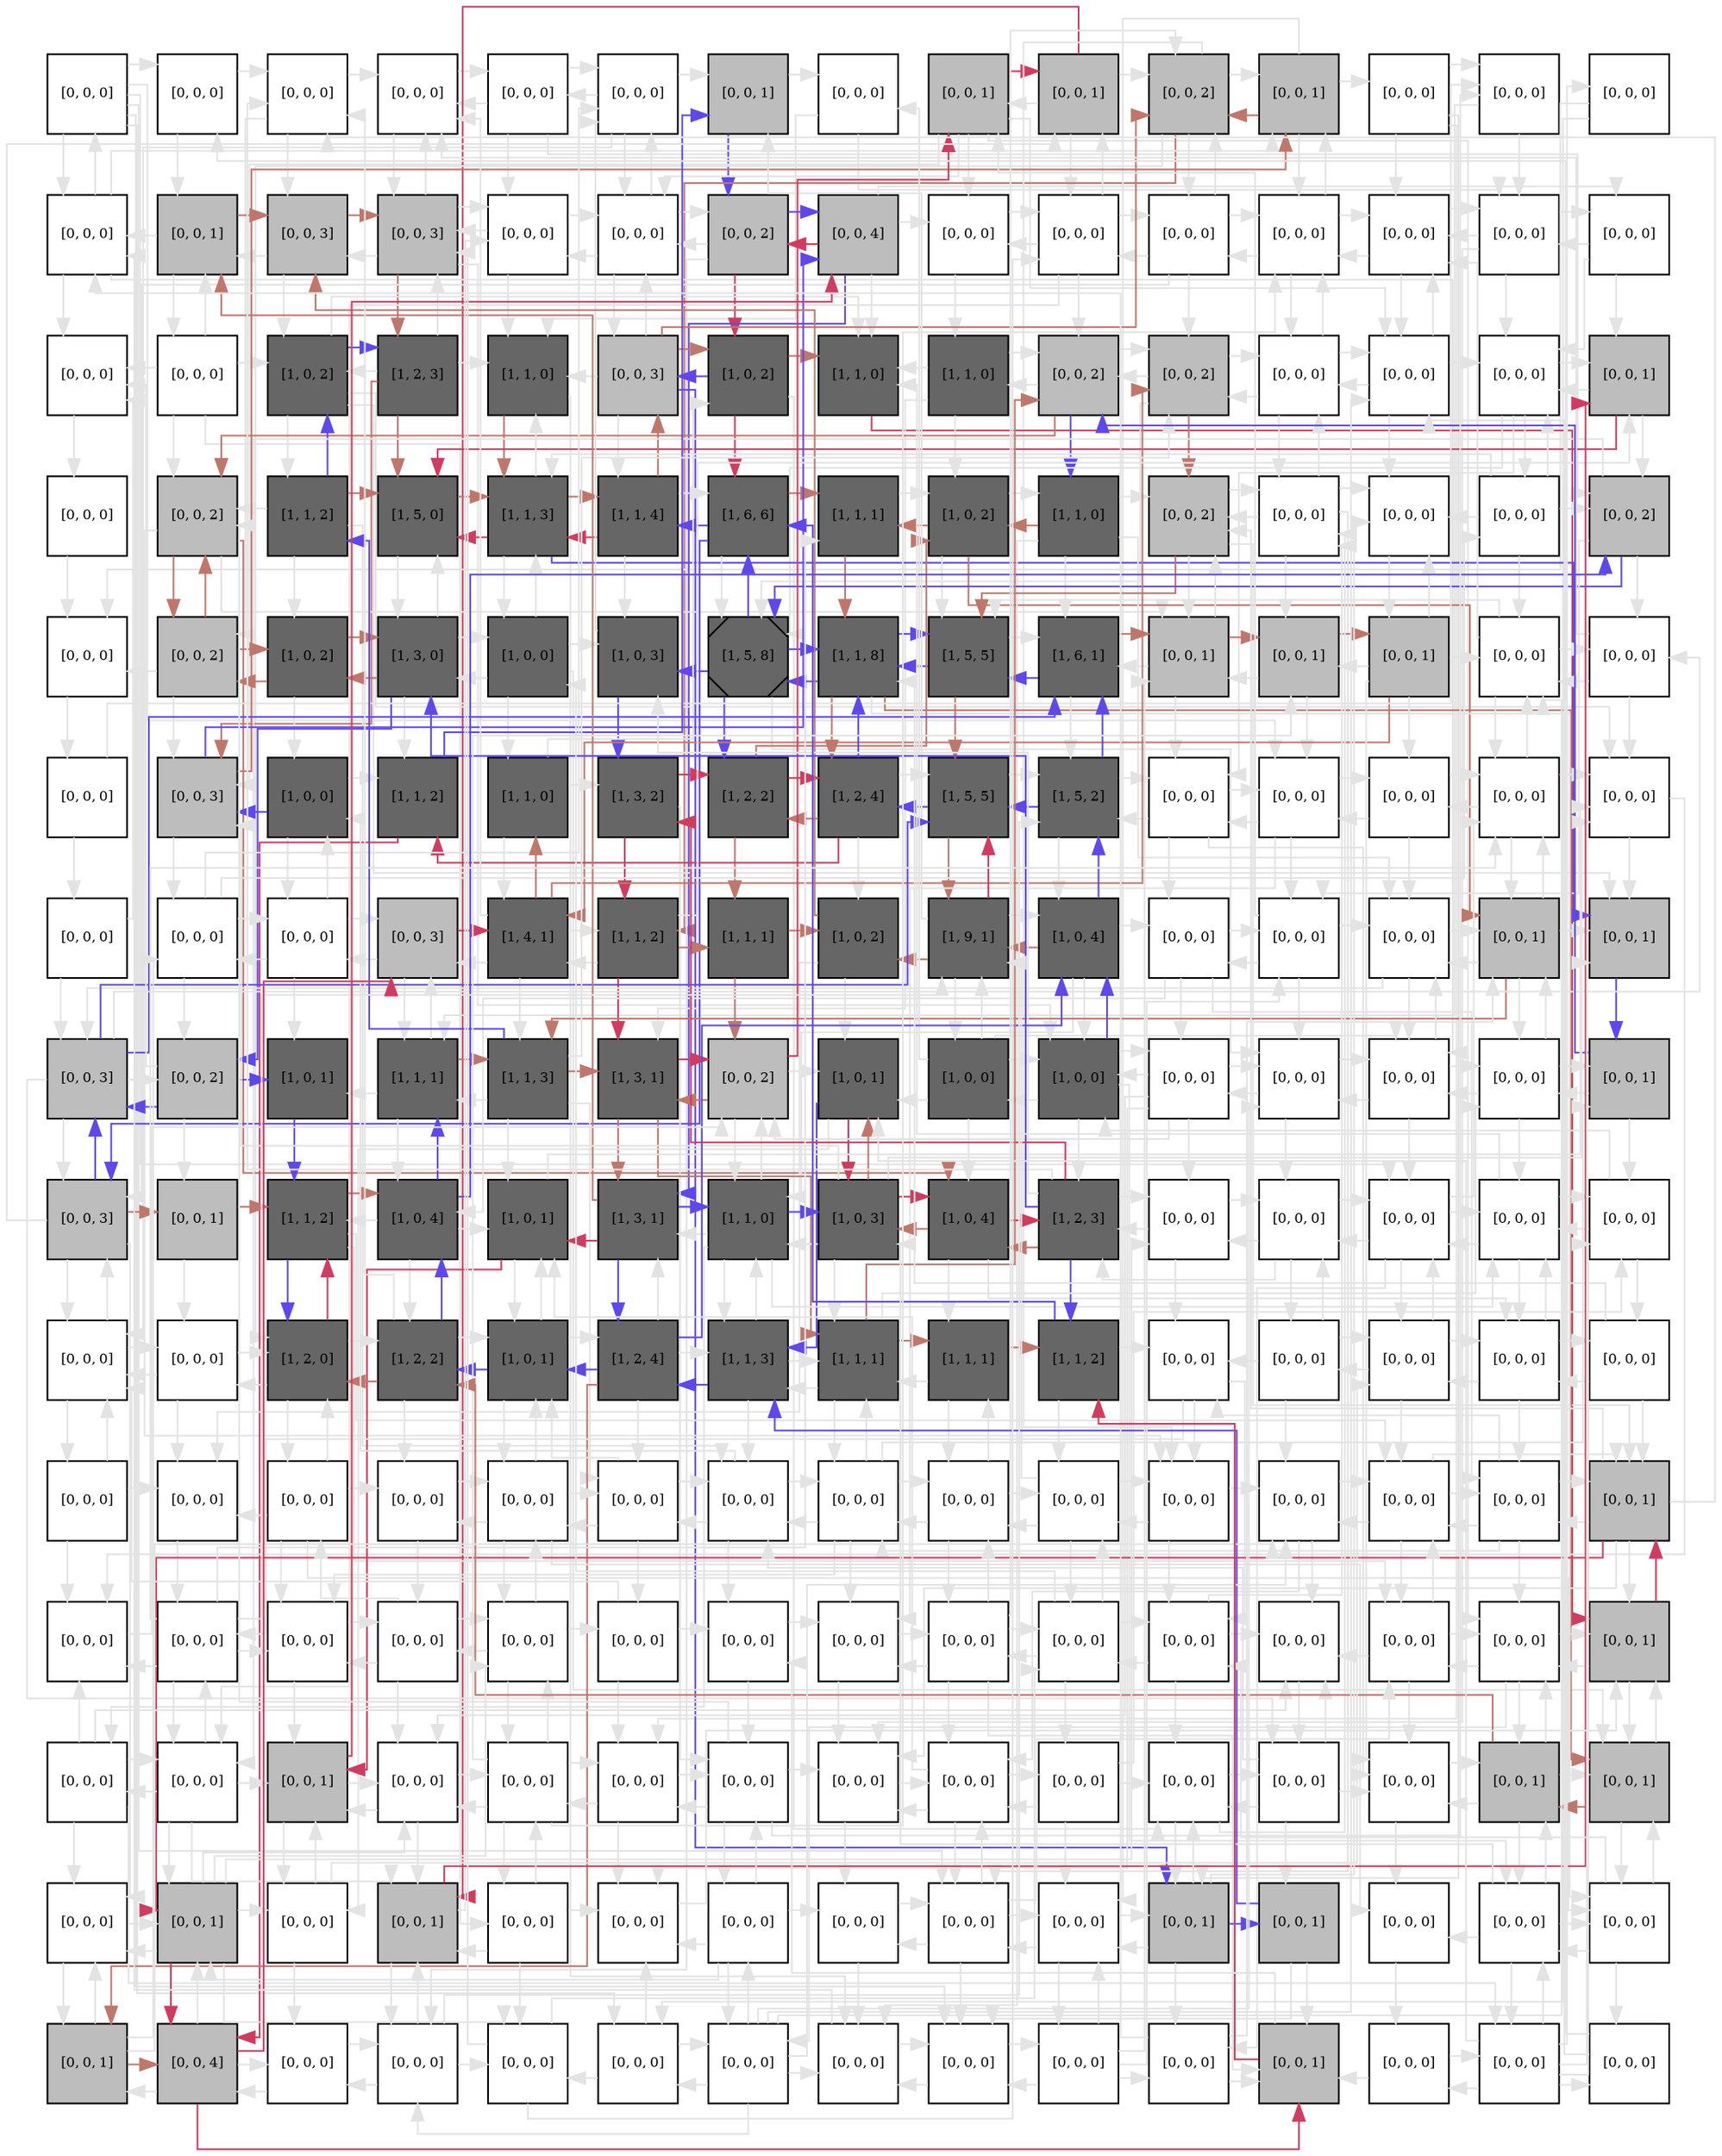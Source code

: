 digraph layout  {
rankdir=TB;
splines=ortho;
node [fixedsize=false, style=filled, width="0.6"];
edge [constraint=false];
0 [fillcolor="#FFFFFF", fontsize=8, label="[0, 0, 0]", shape=square, tooltip="name: None,\nin_degree: 1,\nout_degree: 7"];
1 [fillcolor="#FFFFFF", fontsize=8, label="[0, 0, 0]", shape=square, tooltip="name: None,\nin_degree: 2,\nout_degree: 2"];
2 [fillcolor="#FFFFFF", fontsize=8, label="[0, 0, 0]", shape=square, tooltip="name: None,\nin_degree: 4,\nout_degree: 3"];
3 [fillcolor="#FFFFFF", fontsize=8, label="[0, 0, 0]", shape=square, tooltip="name: None,\nin_degree: 5,\nout_degree: 2"];
4 [fillcolor="#FFFFFF", fontsize=8, label="[0, 0, 0]", shape=square, tooltip="name: None,\nin_degree: 2,\nout_degree: 4"];
5 [fillcolor="#FFFFFF", fontsize=8, label="[0, 0, 0]", shape=square, tooltip="name: None,\nin_degree: 4,\nout_degree: 4"];
6 [fillcolor="#bdbdbd", fontsize=8, label="[0, 0, 1]", shape=square, tooltip="name: None,\nin_degree: 3,\nout_degree: 2"];
7 [fillcolor="#FFFFFF", fontsize=8, label="[0, 0, 0]", shape=square, tooltip="name: None,\nin_degree: 2,\nout_degree: 2"];
8 [fillcolor="#bdbdbd", fontsize=8, label="[0, 0, 1]", shape=square, tooltip="name: None,\nin_degree: 3,\nout_degree: 6"];
9 [fillcolor="#bdbdbd", fontsize=8, label="[0, 0, 1]", shape=square, tooltip="name: None,\nin_degree: 3,\nout_degree: 4"];
10 [fillcolor="#bdbdbd", fontsize=8, label="[0, 0, 2]", shape=square, tooltip="name: None,\nin_degree: 5,\nout_degree: 5"];
11 [fillcolor="#bdbdbd", fontsize=8, label="[0, 0, 1]", shape=square, tooltip="name: None,\nin_degree: 4,\nout_degree: 4"];
12 [fillcolor="#FFFFFF", fontsize=8, label="[0, 0, 0]", shape=square, tooltip="name: None,\nin_degree: 1,\nout_degree: 4"];
13 [fillcolor="#FFFFFF", fontsize=8, label="[0, 0, 0]", shape=square, tooltip="name: None,\nin_degree: 3,\nout_degree: 2"];
14 [fillcolor="#FFFFFF", fontsize=8, label="[0, 0, 0]", shape=square, tooltip="name: None,\nin_degree: 1,\nout_degree: 2"];
15 [fillcolor="#FFFFFF", fontsize=8, label="[0, 0, 0]", shape=square, tooltip="name: None,\nin_degree: 4,\nout_degree: 4"];
16 [fillcolor="#bdbdbd", fontsize=8, label="[0, 0, 1]", shape=square, tooltip="name: None,\nin_degree: 4,\nout_degree: 3"];
17 [fillcolor="#bdbdbd", fontsize=8, label="[0, 0, 3]", shape=square, tooltip="name: None,\nin_degree: 4,\nout_degree: 3"];
18 [fillcolor="#bdbdbd", fontsize=8, label="[0, 0, 3]", shape=square, tooltip="name: None,\nin_degree: 5,\nout_degree: 5"];
19 [fillcolor="#FFFFFF", fontsize=8, label="[0, 0, 0]", shape=square, tooltip="name: None,\nin_degree: 4,\nout_degree: 3"];
20 [fillcolor="#FFFFFF", fontsize=8, label="[0, 0, 0]", shape=square, tooltip="name: None,\nin_degree: 5,\nout_degree: 4"];
21 [fillcolor="#bdbdbd", fontsize=8, label="[0, 0, 2]", shape=square, tooltip="name: None,\nin_degree: 3,\nout_degree: 4"];
22 [fillcolor="#bdbdbd", fontsize=8, label="[0, 0, 4]", shape=square, tooltip="name: None,\nin_degree: 3,\nout_degree: 5"];
23 [fillcolor="#FFFFFF", fontsize=8, label="[0, 0, 0]", shape=square, tooltip="name: None,\nin_degree: 3,\nout_degree: 2"];
24 [fillcolor="#FFFFFF", fontsize=8, label="[0, 0, 0]", shape=square, tooltip="name: None,\nin_degree: 4,\nout_degree: 5"];
25 [fillcolor="#FFFFFF", fontsize=8, label="[0, 0, 0]", shape=square, tooltip="name: None,\nin_degree: 3,\nout_degree: 5"];
26 [fillcolor="#FFFFFF", fontsize=8, label="[0, 0, 0]", shape=square, tooltip="name: None,\nin_degree: 5,\nout_degree: 4"];
27 [fillcolor="#FFFFFF", fontsize=8, label="[0, 0, 0]", shape=square, tooltip="name: None,\nin_degree: 5,\nout_degree: 3"];
28 [fillcolor="#FFFFFF", fontsize=8, label="[0, 0, 0]", shape=square, tooltip="name: None,\nin_degree: 4,\nout_degree: 4"];
29 [fillcolor="#FFFFFF", fontsize=8, label="[0, 0, 0]", shape=square, tooltip="name: None,\nin_degree: 2,\nout_degree: 3"];
30 [fillcolor="#FFFFFF", fontsize=8, label="[0, 0, 0]", shape=square, tooltip="name: None,\nin_degree: 4,\nout_degree: 1"];
31 [fillcolor="#FFFFFF", fontsize=8, label="[0, 0, 0]", shape=square, tooltip="name: None,\nin_degree: 1,\nout_degree: 5"];
32 [fillcolor="#666666", fontsize=8, label="[1, 0, 2]", shape=square, tooltip="name:  IL23 ,\nin_degree: 4,\nout_degree: 5"];
33 [fillcolor="#666666", fontsize=8, label="[1, 2, 3]", shape=square, tooltip="name:  IL18R ,\nin_degree: 2,\nout_degree: 5"];
34 [fillcolor="#666666", fontsize=8, label="[1, 1, 0]", shape=square, tooltip="name:  TGFB ,\nin_degree: 5,\nout_degree: 2"];
35 [fillcolor="#bdbdbd", fontsize=8, label="[0, 0, 3]", shape=square, tooltip="name: None,\nin_degree: 3,\nout_degree: 6"];
36 [fillcolor="#666666", fontsize=8, label="[1, 0, 2]", shape=square, tooltip="name:  Dll1 ,\nin_degree: 3,\nout_degree: 4"];
37 [fillcolor="#666666", fontsize=8, label="[1, 1, 0]", shape=square, tooltip="name:  TGFBR ,\nin_degree: 5,\nout_degree: 1"];
38 [fillcolor="#666666", fontsize=8, label="[1, 1, 0]", shape=square, tooltip="name:  Gzmb ,\nin_degree: 2,\nout_degree: 4"];
39 [fillcolor="#bdbdbd", fontsize=8, label="[0, 0, 2]", shape=square, tooltip="name: None,\nin_degree: 5,\nout_degree: 4"];
40 [fillcolor="#bdbdbd", fontsize=8, label="[0, 0, 2]", shape=square, tooltip="name: None,\nin_degree: 5,\nout_degree: 4"];
41 [fillcolor="#FFFFFF", fontsize=8, label="[0, 0, 0]", shape=square, tooltip="name: None,\nin_degree: 4,\nout_degree: 4"];
42 [fillcolor="#FFFFFF", fontsize=8, label="[0, 0, 0]", shape=square, tooltip="name: None,\nin_degree: 5,\nout_degree: 4"];
43 [fillcolor="#FFFFFF", fontsize=8, label="[0, 0, 0]", shape=square, tooltip="name: None,\nin_degree: 5,\nout_degree: 4"];
44 [fillcolor="#bdbdbd", fontsize=8, label="[0, 0, 1]", shape=square, tooltip="name: None,\nin_degree: 4,\nout_degree: 3"];
45 [fillcolor="#FFFFFF", fontsize=8, label="[0, 0, 0]", shape=square, tooltip="name: None,\nin_degree: 1,\nout_degree: 1"];
46 [fillcolor="#bdbdbd", fontsize=8, label="[0, 0, 2]", shape=square, tooltip="name: None,\nin_degree: 5,\nout_degree: 4"];
47 [fillcolor="#666666", fontsize=8, label="[1, 1, 2]", shape=square, tooltip="name:  IL23R ,\nin_degree: 2,\nout_degree: 5"];
48 [fillcolor="#666666", fontsize=8, label="[1, 5, 0]", shape=square, tooltip="name:  IFNg ,\nin_degree: 5,\nout_degree: 2"];
49 [fillcolor="#666666", fontsize=8, label="[1, 1, 3]", shape=square, tooltip="name:  IL6 ,\nin_degree: 5,\nout_degree: 5"];
50 [fillcolor="#666666", fontsize=8, label="[1, 1, 4]", shape=square, tooltip="name:  IL2R ,\nin_degree: 3,\nout_degree: 4"];
51 [fillcolor="#666666", fontsize=8, label="[1, 6, 6]", shape=square, tooltip="name:  Foxp3 ,\nin_degree: 4,\nout_degree: 4"];
52 [fillcolor="#666666", fontsize=8, label="[1, 1, 1]", shape=square, tooltip="name:  Prf1 ,\nin_degree: 3,\nout_degree: 2"];
53 [fillcolor="#666666", fontsize=8, label="[1, 0, 2]", shape=square, tooltip="name: IL27,\nin_degree: 4,\nout_degree: 4"];
54 [fillcolor="#666666", fontsize=8, label="[1, 1, 0]", shape=square, tooltip="name:  IL6R ,\nin_degree: 2,\nout_degree: 5"];
55 [fillcolor="#bdbdbd", fontsize=8, label="[0, 0, 2]", shape=square, tooltip="name: None,\nin_degree: 5,\nout_degree: 4"];
56 [fillcolor="#FFFFFF", fontsize=8, label="[0, 0, 0]", shape=square, tooltip="name: None,\nin_degree: 4,\nout_degree: 5"];
57 [fillcolor="#FFFFFF", fontsize=8, label="[0, 0, 0]", shape=square, tooltip="name: None,\nin_degree: 5,\nout_degree: 1"];
58 [fillcolor="#FFFFFF", fontsize=8, label="[0, 0, 0]", shape=square, tooltip="name: None,\nin_degree: 2,\nout_degree: 5"];
59 [fillcolor="#bdbdbd", fontsize=8, label="[0, 0, 2]", shape=square, tooltip="name: None,\nin_degree: 4,\nout_degree: 4"];
60 [fillcolor="#FFFFFF", fontsize=8, label="[0, 0, 0]", shape=square, tooltip="name: None,\nin_degree: 3,\nout_degree: 1"];
61 [fillcolor="#bdbdbd", fontsize=8, label="[0, 0, 2]", shape=square, tooltip="name: None,\nin_degree: 3,\nout_degree: 4"];
62 [fillcolor="#666666", fontsize=8, label="[1, 0, 2]", shape=square, tooltip="name: IFNB,\nin_degree: 3,\nout_degree: 3"];
63 [fillcolor="#666666", fontsize=8, label="[1, 3, 0]", shape=square, tooltip="name:  STAT1 ,\nin_degree: 4,\nout_degree: 5"];
64 [fillcolor="#666666", fontsize=8, label="[1, 0, 0]", shape=square, tooltip="name: IL12,\nin_degree: 3,\nout_degree: 5"];
65 [fillcolor="#666666", fontsize=8, label="[1, 0, 3]", shape=square, tooltip="name: IL2,\nin_degree: 4,\nout_degree: 2"];
66 [fillcolor="#666666", fontsize=8, label="[1, 5, 8]", shape=Msquare, tooltip="name:  GATA3 ,\nin_degree: 5,\nout_degree: 5"];
67 [fillcolor="#666666", fontsize=8, label="[1, 1, 8]", shape=square, tooltip="name:  IL10 ,\nin_degree: 5,\nout_degree: 5"];
68 [fillcolor="#666666", fontsize=8, label="[1, 5, 5]", shape=square, tooltip="name:  Tbet ,\nin_degree: 5,\nout_degree: 3"];
69 [fillcolor="#666666", fontsize=8, label="[1, 6, 1]", shape=square, tooltip="name:  RORgt ,\nin_degree: 5,\nout_degree: 3"];
70 [fillcolor="#bdbdbd", fontsize=8, label="[0, 0, 1]", shape=square, tooltip="name: None,\nin_degree: 5,\nout_degree: 4"];
71 [fillcolor="#bdbdbd", fontsize=8, label="[0, 0, 1]", shape=square, tooltip="name: None,\nin_degree: 4,\nout_degree: 3"];
72 [fillcolor="#bdbdbd", fontsize=8, label="[0, 0, 1]", shape=square, tooltip="name: None,\nin_degree: 2,\nout_degree: 6"];
73 [fillcolor="#FFFFFF", fontsize=8, label="[0, 0, 0]", shape=square, tooltip="name: None,\nin_degree: 5,\nout_degree: 4"];
74 [fillcolor="#FFFFFF", fontsize=8, label="[0, 0, 0]", shape=square, tooltip="name: None,\nin_degree: 3,\nout_degree: 3"];
75 [fillcolor="#FFFFFF", fontsize=8, label="[0, 0, 0]", shape=square, tooltip="name: None,\nin_degree: 1,\nout_degree: 2"];
76 [fillcolor="#bdbdbd", fontsize=8, label="[0, 0, 3]", shape=square, tooltip="name: None,\nin_degree: 5,\nout_degree: 3"];
77 [fillcolor="#666666", fontsize=8, label="[1, 0, 0]", shape=square, tooltip="name:  IL27 ,\nin_degree: 3,\nout_degree: 3"];
78 [fillcolor="#666666", fontsize=8, label="[1, 1, 2]", shape=square, tooltip="name:  JAK3 ,\nin_degree: 3,\nout_degree: 2"];
79 [fillcolor="#666666", fontsize=8, label="[1, 1, 0]", shape=square, tooltip="name:  IL17 ,\nin_degree: 2,\nout_degree: 3"];
80 [fillcolor="#666666", fontsize=8, label="[1, 3, 2]", shape=square, tooltip="name:  STAT5 ,\nin_degree: 3,\nout_degree: 3"];
81 [fillcolor="#666666", fontsize=8, label="[1, 2, 2]", shape=square, tooltip="name:  STAT4 ,\nin_degree: 3,\nout_degree: 3"];
82 [fillcolor="#666666", fontsize=8, label="[1, 2, 4]", shape=square, tooltip="name:  IL7R ,\nin_degree: 3,\nout_degree: 5"];
83 [fillcolor="#666666", fontsize=8, label="[1, 5, 5]", shape=square, tooltip="name:  Runx3 ,\nin_degree: 5,\nout_degree: 3"];
84 [fillcolor="#666666", fontsize=8, label="[1, 5, 2]", shape=square, tooltip="name:  CD8 ,\nin_degree: 5,\nout_degree: 4"];
85 [fillcolor="#FFFFFF", fontsize=8, label="[0, 0, 0]", shape=square, tooltip="name: None,\nin_degree: 4,\nout_degree: 4"];
86 [fillcolor="#FFFFFF", fontsize=8, label="[0, 0, 0]", shape=square, tooltip="name: None,\nin_degree: 4,\nout_degree: 4"];
87 [fillcolor="#FFFFFF", fontsize=8, label="[0, 0, 0]", shape=square, tooltip="name: None,\nin_degree: 3,\nout_degree: 3"];
88 [fillcolor="#FFFFFF", fontsize=8, label="[0, 0, 0]", shape=square, tooltip="name: None,\nin_degree: 5,\nout_degree: 4"];
89 [fillcolor="#FFFFFF", fontsize=8, label="[0, 0, 0]", shape=square, tooltip="name: None,\nin_degree: 5,\nout_degree: 2"];
90 [fillcolor="#FFFFFF", fontsize=8, label="[0, 0, 0]", shape=square, tooltip="name: None,\nin_degree: 1,\nout_degree: 2"];
91 [fillcolor="#FFFFFF", fontsize=8, label="[0, 0, 0]", shape=square, tooltip="name: None,\nin_degree: 3,\nout_degree: 4"];
92 [fillcolor="#FFFFFF", fontsize=8, label="[0, 0, 0]", shape=square, tooltip="name: None,\nin_degree: 3,\nout_degree: 4"];
93 [fillcolor="#bdbdbd", fontsize=8, label="[0, 0, 3]", shape=square, tooltip="name: None,\nin_degree: 4,\nout_degree: 3"];
94 [fillcolor="#666666", fontsize=8, label="[1, 4, 1]", shape=square, tooltip="name:  CD4 ,\nin_degree: 4,\nout_degree: 6"];
95 [fillcolor="#666666", fontsize=8, label="[1, 1, 2]", shape=square, tooltip="name:  IFNgR ,\nin_degree: 3,\nout_degree: 4"];
96 [fillcolor="#666666", fontsize=8, label="[1, 1, 1]", shape=square, tooltip="name:  IRAK ,\nin_degree: 2,\nout_degree: 2"];
97 [fillcolor="#666666", fontsize=8, label="[1, 0, 2]", shape=square, tooltip="name: Dll1,\nin_degree: 3,\nout_degree: 3"];
98 [fillcolor="#666666", fontsize=8, label="[1, 9, 1]", shape=square, tooltip="name:  ThPOK ,\nin_degree: 5,\nout_degree: 5"];
99 [fillcolor="#666666", fontsize=8, label="[1, 0, 4]", shape=square, tooltip="name:  IL18 ,\nin_degree: 4,\nout_degree: 5"];
100 [fillcolor="#FFFFFF", fontsize=8, label="[0, 0, 0]", shape=square, tooltip="name: None,\nin_degree: 3,\nout_degree: 4"];
101 [fillcolor="#FFFFFF", fontsize=8, label="[0, 0, 0]", shape=square, tooltip="name: None,\nin_degree: 4,\nout_degree: 4"];
102 [fillcolor="#FFFFFF", fontsize=8, label="[0, 0, 0]", shape=square, tooltip="name: None,\nin_degree: 5,\nout_degree: 3"];
103 [fillcolor="#bdbdbd", fontsize=8, label="[0, 0, 1]", shape=square, tooltip="name: None,\nin_degree: 5,\nout_degree: 5"];
104 [fillcolor="#bdbdbd", fontsize=8, label="[0, 0, 1]", shape=square, tooltip="name: None,\nin_degree: 5,\nout_degree: 1"];
105 [fillcolor="#bdbdbd", fontsize=8, label="[0, 0, 3]", shape=square, tooltip="name: None,\nin_degree: 4,\nout_degree: 6"];
106 [fillcolor="#bdbdbd", fontsize=8, label="[0, 0, 2]", shape=square, tooltip="name: None,\nin_degree: 3,\nout_degree: 4"];
107 [fillcolor="#666666", fontsize=8, label="[1, 0, 1]", shape=square, tooltip="name:  IL12 ,\nin_degree: 3,\nout_degree: 1"];
108 [fillcolor="#666666", fontsize=8, label="[1, 1, 1]", shape=square, tooltip="name:  STAT6 ,\nin_degree: 4,\nout_degree: 4"];
109 [fillcolor="#666666", fontsize=8, label="[1, 1, 3]", shape=square, tooltip="name:  JAK1 ,\nin_degree: 3,\nout_degree: 6"];
110 [fillcolor="#666666", fontsize=8, label="[1, 3, 1]", shape=square, tooltip="name:  Eomes ,\nin_degree: 4,\nout_degree: 3"];
111 [fillcolor="#bdbdbd", fontsize=8, label="[0, 0, 2]", shape=square, tooltip="name: None,\nin_degree: 5,\nout_degree: 4"];
112 [fillcolor="#666666", fontsize=8, label="[1, 0, 1]", shape=square, tooltip="name:  TCR ,\nin_degree: 5,\nout_degree: 3"];
113 [fillcolor="#666666", fontsize=8, label="[1, 0, 0]", shape=square, tooltip="name: IL18,\nin_degree: 2,\nout_degree: 6"];
114 [fillcolor="#666666", fontsize=8, label="[1, 0, 0]", shape=square, tooltip="name:  IL7 ,\nin_degree: 5,\nout_degree: 5"];
115 [fillcolor="#FFFFFF", fontsize=8, label="[0, 0, 0]", shape=square, tooltip="name: None,\nin_degree: 3,\nout_degree: 6"];
116 [fillcolor="#FFFFFF", fontsize=8, label="[0, 0, 0]", shape=square, tooltip="name: None,\nin_degree: 5,\nout_degree: 3"];
117 [fillcolor="#FFFFFF", fontsize=8, label="[0, 0, 0]", shape=square, tooltip="name: None,\nin_degree: 5,\nout_degree: 4"];
118 [fillcolor="#FFFFFF", fontsize=8, label="[0, 0, 0]", shape=square, tooltip="name: None,\nin_degree: 4,\nout_degree: 4"];
119 [fillcolor="#bdbdbd", fontsize=8, label="[0, 0, 1]", shape=square, tooltip="name: None,\nin_degree: 3,\nout_degree: 3"];
120 [fillcolor="#bdbdbd", fontsize=8, label="[0, 0, 3]", shape=square, tooltip="name: None,\nin_degree: 4,\nout_degree: 5"];
121 [fillcolor="#bdbdbd", fontsize=8, label="[0, 0, 1]", shape=square, tooltip="name: None,\nin_degree: 2,\nout_degree: 2"];
122 [fillcolor="#666666", fontsize=8, label="[1, 1, 2]", shape=square, tooltip="name:  IL10R ,\nin_degree: 4,\nout_degree: 4"];
123 [fillcolor="#666666", fontsize=8, label="[1, 0, 4]", shape=square, tooltip="name: IL23,\nin_degree: 4,\nout_degree: 5"];
124 [fillcolor="#666666", fontsize=8, label="[1, 0, 1]", shape=square, tooltip="name: TCR,\nin_degree: 5,\nout_degree: 3"];
125 [fillcolor="#666666", fontsize=8, label="[1, 3, 1]", shape=square, tooltip="name:  STAT3 ,\nin_degree: 4,\nout_degree: 4"];
126 [fillcolor="#666666", fontsize=8, label="[1, 1, 0]", shape=square, tooltip="name:  IL27R ,\nin_degree: 5,\nout_degree: 6"];
127 [fillcolor="#666666", fontsize=8, label="[1, 0, 3]", shape=square, tooltip="name:  IFNB ,\nin_degree: 4,\nout_degree: 6"];
128 [fillcolor="#666666", fontsize=8, label="[1, 0, 4]", shape=square, tooltip="name:  IL2 ,\nin_degree: 4,\nout_degree: 4"];
129 [fillcolor="#666666", fontsize=8, label="[1, 2, 3]", shape=square, tooltip="name:  IL4 ,\nin_degree: 4,\nout_degree: 7"];
130 [fillcolor="#FFFFFF", fontsize=8, label="[0, 0, 0]", shape=square, tooltip="name: None,\nin_degree: 4,\nout_degree: 3"];
131 [fillcolor="#FFFFFF", fontsize=8, label="[0, 0, 0]", shape=square, tooltip="name: None,\nin_degree: 4,\nout_degree: 4"];
132 [fillcolor="#FFFFFF", fontsize=8, label="[0, 0, 0]", shape=square, tooltip="name: None,\nin_degree: 5,\nout_degree: 5"];
133 [fillcolor="#FFFFFF", fontsize=8, label="[0, 0, 0]", shape=square, tooltip="name: None,\nin_degree: 5,\nout_degree: 4"];
134 [fillcolor="#FFFFFF", fontsize=8, label="[0, 0, 0]", shape=square, tooltip="name: None,\nin_degree: 4,\nout_degree: 3"];
135 [fillcolor="#FFFFFF", fontsize=8, label="[0, 0, 0]", shape=square, tooltip="name: None,\nin_degree: 5,\nout_degree: 3"];
136 [fillcolor="#FFFFFF", fontsize=8, label="[0, 0, 0]", shape=square, tooltip="name: None,\nin_degree: 3,\nout_degree: 3"];
137 [fillcolor="#666666", fontsize=8, label="[1, 2, 0]", shape=square, tooltip="name:  SOCS ,\nin_degree: 5,\nout_degree: 4"];
138 [fillcolor="#666666", fontsize=8, label="[1, 2, 2]", shape=square, tooltip="name:  IL12R ,\nin_degree: 4,\nout_degree: 5"];
139 [fillcolor="#666666", fontsize=8, label="[1, 0, 1]", shape=square, tooltip="name: IL7,\nin_degree: 5,\nout_degree: 4"];
140 [fillcolor="#666666", fontsize=8, label="[1, 2, 4]", shape=square, tooltip="name:  IL4R ,\nin_degree: 3,\nout_degree: 6"];
141 [fillcolor="#666666", fontsize=8, label="[1, 1, 3]", shape=square, tooltip="name:  Notch1 ,\nin_degree: 5,\nout_degree: 4"];
142 [fillcolor="#666666", fontsize=8, label="[1, 1, 1]", shape=square, tooltip="name:  IFNBR ,\nin_degree: 5,\nout_degree: 5"];
143 [fillcolor="#666666", fontsize=8, label="[1, 1, 1]", shape=square, tooltip="name:  NFAT ,\nin_degree: 3,\nout_degree: 3"];
144 [fillcolor="#666666", fontsize=8, label="[1, 1, 2]", shape=square, tooltip="name:  SMAD2 ,\nin_degree: 3,\nout_degree: 3"];
145 [fillcolor="#FFFFFF", fontsize=8, label="[0, 0, 0]", shape=square, tooltip="name: None,\nin_degree: 4,\nout_degree: 3"];
146 [fillcolor="#FFFFFF", fontsize=8, label="[0, 0, 0]", shape=square, tooltip="name: None,\nin_degree: 2,\nout_degree: 4"];
147 [fillcolor="#FFFFFF", fontsize=8, label="[0, 0, 0]", shape=square, tooltip="name: None,\nin_degree: 4,\nout_degree: 4"];
148 [fillcolor="#FFFFFF", fontsize=8, label="[0, 0, 0]", shape=square, tooltip="name: None,\nin_degree: 4,\nout_degree: 4"];
149 [fillcolor="#FFFFFF", fontsize=8, label="[0, 0, 0]", shape=square, tooltip="name: None,\nin_degree: 2,\nout_degree: 3"];
150 [fillcolor="#FFFFFF", fontsize=8, label="[0, 0, 0]", shape=square, tooltip="name: None,\nin_degree: 1,\nout_degree: 3"];
151 [fillcolor="#FFFFFF", fontsize=8, label="[0, 0, 0]", shape=square, tooltip="name: None,\nin_degree: 4,\nout_degree: 1"];
152 [fillcolor="#FFFFFF", fontsize=8, label="[0, 0, 0]", shape=square, tooltip="name: None,\nin_degree: 2,\nout_degree: 5"];
153 [fillcolor="#FFFFFF", fontsize=8, label="[0, 0, 0]", shape=square, tooltip="name: None,\nin_degree: 3,\nout_degree: 2"];
154 [fillcolor="#FFFFFF", fontsize=8, label="[0, 0, 0]", shape=square, tooltip="name: None,\nin_degree: 4,\nout_degree: 5"];
155 [fillcolor="#FFFFFF", fontsize=8, label="[0, 0, 0]", shape=square, tooltip="name: None,\nin_degree: 4,\nout_degree: 4"];
156 [fillcolor="#FFFFFF", fontsize=8, label="[0, 0, 0]", shape=square, tooltip="name: None,\nin_degree: 5,\nout_degree: 4"];
157 [fillcolor="#FFFFFF", fontsize=8, label="[0, 0, 0]", shape=square, tooltip="name: None,\nin_degree: 4,\nout_degree: 6"];
158 [fillcolor="#FFFFFF", fontsize=8, label="[0, 0, 0]", shape=square, tooltip="name: None,\nin_degree: 4,\nout_degree: 4"];
159 [fillcolor="#FFFFFF", fontsize=8, label="[0, 0, 0]", shape=square, tooltip="name: None,\nin_degree: 4,\nout_degree: 4"];
160 [fillcolor="#FFFFFF", fontsize=8, label="[0, 0, 0]", shape=square, tooltip="name: None,\nin_degree: 4,\nout_degree: 3"];
161 [fillcolor="#FFFFFF", fontsize=8, label="[0, 0, 0]", shape=square, tooltip="name: None,\nin_degree: 5,\nout_degree: 3"];
162 [fillcolor="#FFFFFF", fontsize=8, label="[0, 0, 0]", shape=square, tooltip="name: None,\nin_degree: 5,\nout_degree: 4"];
163 [fillcolor="#FFFFFF", fontsize=8, label="[0, 0, 0]", shape=square, tooltip="name: None,\nin_degree: 4,\nout_degree: 5"];
164 [fillcolor="#bdbdbd", fontsize=8, label="[0, 0, 1]", shape=square, tooltip="name: None,\nin_degree: 5,\nout_degree: 6"];
165 [fillcolor="#FFFFFF", fontsize=8, label="[0, 0, 0]", shape=square, tooltip="name: None,\nin_degree: 4,\nout_degree: 1"];
166 [fillcolor="#FFFFFF", fontsize=8, label="[0, 0, 0]", shape=square, tooltip="name: None,\nin_degree: 3,\nout_degree: 6"];
167 [fillcolor="#FFFFFF", fontsize=8, label="[0, 0, 0]", shape=square, tooltip="name: None,\nin_degree: 4,\nout_degree: 2"];
168 [fillcolor="#FFFFFF", fontsize=8, label="[0, 0, 0]", shape=square, tooltip="name: None,\nin_degree: 3,\nout_degree: 4"];
169 [fillcolor="#FFFFFF", fontsize=8, label="[0, 0, 0]", shape=square, tooltip="name: None,\nin_degree: 4,\nout_degree: 4"];
170 [fillcolor="#FFFFFF", fontsize=8, label="[0, 0, 0]", shape=square, tooltip="name: None,\nin_degree: 2,\nout_degree: 3"];
171 [fillcolor="#FFFFFF", fontsize=8, label="[0, 0, 0]", shape=square, tooltip="name: None,\nin_degree: 3,\nout_degree: 2"];
172 [fillcolor="#FFFFFF", fontsize=8, label="[0, 0, 0]", shape=square, tooltip="name: None,\nin_degree: 4,\nout_degree: 2"];
173 [fillcolor="#FFFFFF", fontsize=8, label="[0, 0, 0]", shape=square, tooltip="name: None,\nin_degree: 3,\nout_degree: 6"];
174 [fillcolor="#FFFFFF", fontsize=8, label="[0, 0, 0]", shape=square, tooltip="name: None,\nin_degree: 4,\nout_degree: 5"];
175 [fillcolor="#FFFFFF", fontsize=8, label="[0, 0, 0]", shape=square, tooltip="name: None,\nin_degree: 4,\nout_degree: 4"];
176 [fillcolor="#FFFFFF", fontsize=8, label="[0, 0, 0]", shape=square, tooltip="name: None,\nin_degree: 5,\nout_degree: 1"];
177 [fillcolor="#FFFFFF", fontsize=8, label="[0, 0, 0]", shape=square, tooltip="name: None,\nin_degree: 4,\nout_degree: 4"];
178 [fillcolor="#FFFFFF", fontsize=8, label="[0, 0, 0]", shape=square, tooltip="name: None,\nin_degree: 5,\nout_degree: 4"];
179 [fillcolor="#bdbdbd", fontsize=8, label="[0, 0, 1]", shape=square, tooltip="name: None,\nin_degree: 5,\nout_degree: 3"];
180 [fillcolor="#FFFFFF", fontsize=8, label="[0, 0, 0]", shape=square, tooltip="name: None,\nin_degree: 2,\nout_degree: 5"];
181 [fillcolor="#FFFFFF", fontsize=8, label="[0, 0, 0]", shape=square, tooltip="name: None,\nin_degree: 4,\nout_degree: 5"];
182 [fillcolor="#bdbdbd", fontsize=8, label="[0, 0, 1]", shape=square, tooltip="name: None,\nin_degree: 5,\nout_degree: 3"];
183 [fillcolor="#FFFFFF", fontsize=8, label="[0, 0, 0]", shape=square, tooltip="name: None,\nin_degree: 5,\nout_degree: 3"];
184 [fillcolor="#FFFFFF", fontsize=8, label="[0, 0, 0]", shape=square, tooltip="name: None,\nin_degree: 4,\nout_degree: 6"];
185 [fillcolor="#FFFFFF", fontsize=8, label="[0, 0, 0]", shape=square, tooltip="name: None,\nin_degree: 4,\nout_degree: 3"];
186 [fillcolor="#FFFFFF", fontsize=8, label="[0, 0, 0]", shape=square, tooltip="name: None,\nin_degree: 4,\nout_degree: 5"];
187 [fillcolor="#FFFFFF", fontsize=8, label="[0, 0, 0]", shape=square, tooltip="name: None,\nin_degree: 5,\nout_degree: 2"];
188 [fillcolor="#FFFFFF", fontsize=8, label="[0, 0, 0]", shape=square, tooltip="name: None,\nin_degree: 5,\nout_degree: 4"];
189 [fillcolor="#FFFFFF", fontsize=8, label="[0, 0, 0]", shape=square, tooltip="name: None,\nin_degree: 2,\nout_degree: 4"];
190 [fillcolor="#FFFFFF", fontsize=8, label="[0, 0, 0]", shape=square, tooltip="name: None,\nin_degree: 5,\nout_degree: 3"];
191 [fillcolor="#FFFFFF", fontsize=8, label="[0, 0, 0]", shape=square, tooltip="name: None,\nin_degree: 3,\nout_degree: 5"];
192 [fillcolor="#FFFFFF", fontsize=8, label="[0, 0, 0]", shape=square, tooltip="name: None,\nin_degree: 5,\nout_degree: 2"];
193 [fillcolor="#bdbdbd", fontsize=8, label="[0, 0, 1]", shape=square, tooltip="name: None,\nin_degree: 4,\nout_degree: 5"];
194 [fillcolor="#bdbdbd", fontsize=8, label="[0, 0, 1]", shape=square, tooltip="name: None,\nin_degree: 5,\nout_degree: 3"];
195 [fillcolor="#FFFFFF", fontsize=8, label="[0, 0, 0]", shape=square, tooltip="name: None,\nin_degree: 4,\nout_degree: 2"];
196 [fillcolor="#bdbdbd", fontsize=8, label="[0, 0, 1]", shape=square, tooltip="name: None,\nin_degree: 5,\nout_degree: 7"];
197 [fillcolor="#FFFFFF", fontsize=8, label="[0, 0, 0]", shape=square, tooltip="name: None,\nin_degree: 3,\nout_degree: 3"];
198 [fillcolor="#bdbdbd", fontsize=8, label="[0, 0, 1]", shape=square, tooltip="name: None,\nin_degree: 5,\nout_degree: 3"];
199 [fillcolor="#FFFFFF", fontsize=8, label="[0, 0, 0]", shape=square, tooltip="name: None,\nin_degree: 2,\nout_degree: 4"];
200 [fillcolor="#FFFFFF", fontsize=8, label="[0, 0, 0]", shape=square, tooltip="name: None,\nin_degree: 5,\nout_degree: 1"];
201 [fillcolor="#FFFFFF", fontsize=8, label="[0, 0, 0]", shape=square, tooltip="name: None,\nin_degree: 2,\nout_degree: 5"];
202 [fillcolor="#FFFFFF", fontsize=8, label="[0, 0, 0]", shape=square, tooltip="name: None,\nin_degree: 3,\nout_degree: 2"];
203 [fillcolor="#FFFFFF", fontsize=8, label="[0, 0, 0]", shape=square, tooltip="name: None,\nin_degree: 5,\nout_degree: 5"];
204 [fillcolor="#FFFFFF", fontsize=8, label="[0, 0, 0]", shape=square, tooltip="name: None,\nin_degree: 5,\nout_degree: 3"];
205 [fillcolor="#bdbdbd", fontsize=8, label="[0, 0, 1]", shape=square, tooltip="name: None,\nin_degree: 4,\nout_degree: 5"];
206 [fillcolor="#bdbdbd", fontsize=8, label="[0, 0, 1]", shape=square, tooltip="name: None,\nin_degree: 2,\nout_degree: 3"];
207 [fillcolor="#FFFFFF", fontsize=8, label="[0, 0, 0]", shape=square, tooltip="name: None,\nin_degree: 3,\nout_degree: 1"];
208 [fillcolor="#FFFFFF", fontsize=8, label="[0, 0, 0]", shape=square, tooltip="name: None,\nin_degree: 4,\nout_degree: 5"];
209 [fillcolor="#FFFFFF", fontsize=8, label="[0, 0, 0]", shape=square, tooltip="name: None,\nin_degree: 4,\nout_degree: 4"];
210 [fillcolor="#bdbdbd", fontsize=8, label="[0, 0, 1]", shape=square, tooltip="name: None,\nin_degree: 3,\nout_degree: 4"];
211 [fillcolor="#bdbdbd", fontsize=8, label="[0, 0, 4]", shape=square, tooltip="name: None,\nin_degree: 4,\nout_degree: 5"];
212 [fillcolor="#FFFFFF", fontsize=8, label="[0, 0, 0]", shape=square, tooltip="name: None,\nin_degree: 3,\nout_degree: 2"];
213 [fillcolor="#FFFFFF", fontsize=8, label="[0, 0, 0]", shape=square, tooltip="name: None,\nin_degree: 4,\nout_degree: 4"];
214 [fillcolor="#FFFFFF", fontsize=8, label="[0, 0, 0]", shape=square, tooltip="name: None,\nin_degree: 4,\nout_degree: 3"];
215 [fillcolor="#FFFFFF", fontsize=8, label="[0, 0, 0]", shape=square, tooltip="name: None,\nin_degree: 3,\nout_degree: 3"];
216 [fillcolor="#FFFFFF", fontsize=8, label="[0, 0, 0]", shape=square, tooltip="name: None,\nin_degree: 3,\nout_degree: 8"];
217 [fillcolor="#FFFFFF", fontsize=8, label="[0, 0, 0]", shape=square, tooltip="name: None,\nin_degree: 5,\nout_degree: 2"];
218 [fillcolor="#FFFFFF", fontsize=8, label="[0, 0, 0]", shape=square, tooltip="name: None,\nin_degree: 5,\nout_degree: 2"];
219 [fillcolor="#FFFFFF", fontsize=8, label="[0, 0, 0]", shape=square, tooltip="name: None,\nin_degree: 2,\nout_degree: 5"];
220 [fillcolor="#FFFFFF", fontsize=8, label="[0, 0, 0]", shape=square, tooltip="name: None,\nin_degree: 3,\nout_degree: 3"];
221 [fillcolor="#bdbdbd", fontsize=8, label="[0, 0, 1]", shape=square, tooltip="name: None,\nin_degree: 5,\nout_degree: 2"];
222 [fillcolor="#FFFFFF", fontsize=8, label="[0, 0, 0]", shape=square, tooltip="name: None,\nin_degree: 2,\nout_degree: 2"];
223 [fillcolor="#FFFFFF", fontsize=8, label="[0, 0, 0]", shape=square, tooltip="name: None,\nin_degree: 3,\nout_degree: 7"];
224 [fillcolor="#FFFFFF", fontsize=8, label="[0, 0, 0]", shape=square, tooltip="name: None,\nin_degree: 2,\nout_degree: 2"];
0 -> 1  [color=grey89, style="penwidth(0.1)", tooltip=" ", weight=1];
0 -> 15  [color=grey89, style="penwidth(0.1)", tooltip=" ", weight=1];
0 -> 215  [color=grey89, style="penwidth(0.1)", tooltip=" ", weight=1];
0 -> 86  [color=grey89, style="penwidth(0.1)", tooltip=" ", weight=1];
0 -> 132  [color=grey89, style="penwidth(0.1)", tooltip=" ", weight=1];
0 -> 218  [color=grey89, style="penwidth(0.1)", tooltip=" ", weight=1];
0 -> 203  [color=grey89, style="penwidth(0.1)", tooltip=" ", weight=1];
1 -> 2  [color=grey89, style="penwidth(0.1)", tooltip=" ", weight=1];
1 -> 16  [color=grey89, style="penwidth(0.1)", tooltip=" ", weight=1];
2 -> 3  [color=grey89, style="penwidth(0.1)", tooltip=" ", weight=1];
2 -> 17  [color=grey89, style="penwidth(0.1)", tooltip=" ", weight=1];
2 -> 61  [color=grey89, style="penwidth(0.1)", tooltip=" ", weight=1];
3 -> 4  [color=grey89, style="penwidth(0.1)", tooltip=" ", weight=1];
3 -> 18  [color=grey89, style="penwidth(0.1)", tooltip=" ", weight=1];
4 -> 3  [color=grey89, style="penwidth(0.1)", tooltip=" ", weight=1];
4 -> 5  [color=grey89, style="penwidth(0.1)", tooltip=" ", weight=1];
4 -> 19  [color=grey89, style="penwidth(0.1)", tooltip=" ", weight=1];
4 -> 59  [color=grey89, style="penwidth(0.1)", tooltip=" ", weight=1];
5 -> 4  [color=grey89, style="penwidth(0.1)", tooltip=" ", weight=1];
5 -> 6  [color=grey89, style="penwidth(0.1)", tooltip=" ", weight=1];
5 -> 20  [color=grey89, style="penwidth(0.1)", tooltip=" ", weight=1];
5 -> 135  [color=grey89, style="penwidth(0.1)", tooltip=" ", weight=1];
6 -> 7  [color=grey89, style="penwidth(0.1)", tooltip=" ", weight=1];
6 -> 21  [color="#5E48EB", style="penwidth(0.1)", tooltip="78( JAK3 ) to 125( STAT3 )", weight=1];
7 -> 34  [color=grey89, style="penwidth(0.1)", tooltip=" ", weight=1];
7 -> 28  [color=grey89, style="penwidth(0.1)", tooltip=" ", weight=1];
8 -> 9  [color="#D03C5F", style="penwidth(0.1)", tooltip="110( Eomes ) to 48( IFNg )", weight=1];
8 -> 23  [color=grey89, style="penwidth(0.1)", tooltip=" ", weight=1];
8 -> 178  [color=grey89, style="penwidth(0.1)", tooltip=" ", weight=1];
8 -> 20  [color=grey89, style="penwidth(0.1)", tooltip=" ", weight=1];
8 -> 42  [color=grey89, style="penwidth(0.1)", tooltip=" ", weight=1];
8 -> 76  [color=grey89, style="penwidth(0.1)", tooltip=" ", weight=1];
9 -> 8  [color=grey89, style="penwidth(0.1)", tooltip=" ", weight=1];
9 -> 10  [color=grey89, style="penwidth(0.1)", tooltip=" ", weight=1];
9 -> 24  [color=grey89, style="penwidth(0.1)", tooltip=" ", weight=1];
9 -> 198  [color="#D03C5F", style="penwidth(0.1)", tooltip="110( Eomes ) to 48( IFNg )", weight=1];
10 -> 11  [color=grey89, style="penwidth(0.1)", tooltip=" ", weight=1];
10 -> 25  [color=grey89, style="penwidth(0.1)", tooltip=" ", weight=1];
10 -> 160  [color=grey89, style="penwidth(0.1)", tooltip=" ", weight=1];
10 -> 95  [color="#BF776C", style="penwidth(0.1)", tooltip="33( IL18R ) to 96( IRAK )", weight=1];
10 -> 137  [color=grey89, style="penwidth(0.1)", tooltip=" ", weight=1];
11 -> 10  [color="#BF776C", style="penwidth(0.1)", tooltip="33( IL18R ) to 96( IRAK )", weight=1];
11 -> 12  [color=grey89, style="penwidth(0.1)", tooltip=" ", weight=1];
11 -> 26  [color=grey89, style="penwidth(0.1)", tooltip=" ", weight=1];
11 -> 204  [color=grey89, style="penwidth(0.1)", tooltip=" ", weight=1];
12 -> 13  [color=grey89, style="penwidth(0.1)", tooltip=" ", weight=1];
12 -> 27  [color=grey89, style="penwidth(0.1)", tooltip=" ", weight=1];
12 -> 185  [color=grey89, style="penwidth(0.1)", tooltip=" ", weight=1];
12 -> 205  [color=grey89, style="penwidth(0.1)", tooltip=" ", weight=1];
13 -> 28  [color=grey89, style="penwidth(0.1)", tooltip=" ", weight=1];
13 -> 108  [color=grey89, style="penwidth(0.1)", tooltip=" ", weight=1];
14 -> 60  [color=grey89, style="penwidth(0.1)", tooltip=" ", weight=1];
14 -> 215  [color=grey89, style="penwidth(0.1)", tooltip=" ", weight=1];
15 -> 0  [color=grey89, style="penwidth(0.1)", tooltip=" ", weight=1];
15 -> 30  [color=grey89, style="penwidth(0.1)", tooltip=" ", weight=1];
15 -> 117  [color=grey89, style="penwidth(0.1)", tooltip=" ", weight=1];
15 -> 11  [color=grey89, style="penwidth(0.1)", tooltip=" ", weight=1];
16 -> 15  [color=grey89, style="penwidth(0.1)", tooltip=" ", weight=1];
16 -> 17  [color="#BF776C", style="penwidth(0.1)", tooltip="125( STAT3 ) to 48( IFNg )", weight=1];
16 -> 31  [color=grey89, style="penwidth(0.1)", tooltip=" ", weight=1];
17 -> 16  [color=grey89, style="penwidth(0.1)", tooltip=" ", weight=1];
17 -> 18  [color="#BF776C", style="penwidth(0.1)", tooltip="99( IL18 ) to 33( IL18R )", weight=1];
17 -> 32  [color=grey89, style="penwidth(0.1)", tooltip=" ", weight=1];
18 -> 3  [color=grey89, style="penwidth(0.1)", tooltip=" ", weight=1];
18 -> 17  [color=grey89, style="penwidth(0.1)", tooltip=" ", weight=1];
18 -> 19  [color=grey89, style="penwidth(0.1)", tooltip=" ", weight=1];
18 -> 33  [color="#BF776C", style="penwidth(0.1)", tooltip="99( IL18 ) to 33( IL18R )", weight=1];
18 -> 114  [color=grey89, style="penwidth(0.1)", tooltip=" ", weight=1];
19 -> 18  [color=grey89, style="penwidth(0.1)", tooltip=" ", weight=1];
19 -> 20  [color=grey89, style="penwidth(0.1)", tooltip=" ", weight=1];
19 -> 34  [color=grey89, style="penwidth(0.1)", tooltip=" ", weight=1];
20 -> 5  [color=grey89, style="penwidth(0.1)", tooltip=" ", weight=1];
20 -> 19  [color=grey89, style="penwidth(0.1)", tooltip=" ", weight=1];
20 -> 21  [color=grey89, style="penwidth(0.1)", tooltip=" ", weight=1];
20 -> 35  [color=grey89, style="penwidth(0.1)", tooltip=" ", weight=1];
21 -> 20  [color=grey89, style="penwidth(0.1)", tooltip=" ", weight=1];
21 -> 22  [color="#5E48EB", style="penwidth(0.1)", tooltip="78( JAK3 ) to 125( STAT3 )", weight=1];
21 -> 36  [color="#D03C5F", style="penwidth(0.1)", tooltip="125( STAT3 ) to 51( Foxp3 )", weight=1];
21 -> 213  [color=grey89, style="penwidth(0.1)", tooltip=" ", weight=1];
22 -> 21  [color="#D03C5F", style="penwidth(0.1)", tooltip="125( STAT3 ) to 51( Foxp3 )", weight=1];
22 -> 23  [color=grey89, style="penwidth(0.1)", tooltip=" ", weight=1];
22 -> 37  [color=grey89, style="penwidth(0.1)", tooltip=" ", weight=1];
22 -> 125  [color="#5E48EB", style="penwidth(0.1)", tooltip="77( IL27 ) to 126( IL27R )", weight=1];
22 -> 29  [color=grey89, style="penwidth(0.1)", tooltip=" ", weight=1];
23 -> 24  [color=grey89, style="penwidth(0.1)", tooltip=" ", weight=1];
23 -> 38  [color=grey89, style="penwidth(0.1)", tooltip=" ", weight=1];
24 -> 9  [color=grey89, style="penwidth(0.1)", tooltip=" ", weight=1];
24 -> 23  [color=grey89, style="penwidth(0.1)", tooltip=" ", weight=1];
24 -> 25  [color=grey89, style="penwidth(0.1)", tooltip=" ", weight=1];
24 -> 39  [color=grey89, style="penwidth(0.1)", tooltip=" ", weight=1];
24 -> 181  [color=grey89, style="penwidth(0.1)", tooltip=" ", weight=1];
25 -> 10  [color=grey89, style="penwidth(0.1)", tooltip=" ", weight=1];
25 -> 24  [color=grey89, style="penwidth(0.1)", tooltip=" ", weight=1];
25 -> 26  [color=grey89, style="penwidth(0.1)", tooltip=" ", weight=1];
25 -> 40  [color=grey89, style="penwidth(0.1)", tooltip=" ", weight=1];
25 -> 120  [color=grey89, style="penwidth(0.1)", tooltip=" ", weight=1];
26 -> 11  [color=grey89, style="penwidth(0.1)", tooltip=" ", weight=1];
26 -> 25  [color=grey89, style="penwidth(0.1)", tooltip=" ", weight=1];
26 -> 27  [color=grey89, style="penwidth(0.1)", tooltip=" ", weight=1];
26 -> 41  [color=grey89, style="penwidth(0.1)", tooltip=" ", weight=1];
27 -> 26  [color=grey89, style="penwidth(0.1)", tooltip=" ", weight=1];
27 -> 28  [color=grey89, style="penwidth(0.1)", tooltip=" ", weight=1];
27 -> 42  [color=grey89, style="penwidth(0.1)", tooltip=" ", weight=1];
28 -> 27  [color=grey89, style="penwidth(0.1)", tooltip=" ", weight=1];
28 -> 29  [color=grey89, style="penwidth(0.1)", tooltip=" ", weight=1];
28 -> 43  [color=grey89, style="penwidth(0.1)", tooltip=" ", weight=1];
28 -> 187  [color=grey89, style="penwidth(0.1)", tooltip=" ", weight=1];
29 -> 28  [color=grey89, style="penwidth(0.1)", tooltip=" ", weight=1];
29 -> 44  [color=grey89, style="penwidth(0.1)", tooltip=" ", weight=1];
29 -> 43  [color=grey89, style="penwidth(0.1)", tooltip=" ", weight=1];
30 -> 45  [color=grey89, style="penwidth(0.1)", tooltip=" ", weight=1];
31 -> 16  [color=grey89, style="penwidth(0.1)", tooltip=" ", weight=1];
31 -> 30  [color=grey89, style="penwidth(0.1)", tooltip=" ", weight=1];
31 -> 32  [color=grey89, style="penwidth(0.1)", tooltip=" ", weight=1];
31 -> 46  [color=grey89, style="penwidth(0.1)", tooltip=" ", weight=1];
31 -> 199  [color=grey89, style="penwidth(0.1)", tooltip=" ", weight=1];
32 -> 33  [color="#5E48EB", style="penwidth(0.1)", tooltip="108( STAT6 ) to 33( IL18R )", weight=1];
32 -> 47  [color=grey89, style="penwidth(0.1)", tooltip=" ", weight=1];
32 -> 104  [color=grey89, style="penwidth(0.1)", tooltip=" ", weight=1];
32 -> 37  [color=grey89, style="penwidth(0.1)", tooltip=" ", weight=1];
32 -> 89  [color=grey89, style="penwidth(0.1)", tooltip=" ", weight=1];
33 -> 18  [color=grey89, style="penwidth(0.1)", tooltip=" ", weight=1];
33 -> 32  [color=grey89, style="penwidth(0.1)", tooltip=" ", weight=1];
33 -> 34  [color=grey89, style="penwidth(0.1)", tooltip=" ", weight=1];
33 -> 48  [color="#BF776C", style="penwidth(0.1)", tooltip="125( STAT3 ) to 48( IFNg )", weight=1];
33 -> 76  [color="#BF776C", style="penwidth(0.1)", tooltip="33( IL18R ) to 96( IRAK )", weight=1];
34 -> 49  [color="#BF776C", style="penwidth(0.1)", tooltip="34( TGFB ) to 37( TGFBR )", weight=1];
34 -> 217  [color=grey89, style="penwidth(0.1)", tooltip=" ", weight=1];
35 -> 20  [color=grey89, style="penwidth(0.1)", tooltip=" ", weight=1];
35 -> 34  [color=grey89, style="penwidth(0.1)", tooltip=" ", weight=1];
35 -> 36  [color="#BF776C", style="penwidth(0.1)", tooltip="34( TGFB ) to 37( TGFBR )", weight=1];
35 -> 50  [color=grey89, style="penwidth(0.1)", tooltip=" ", weight=1];
35 -> 10  [color="#BF776C", style="penwidth(0.1)", tooltip="48( IFNg ) to 95( IFNgR )", weight=1];
35 -> 205  [color="#5E48EB", style="penwidth(0.1)", tooltip="36( Dll1 ) to 141( Notch1 )", weight=1];
36 -> 35  [color="#5E48EB", style="penwidth(0.1)", tooltip="36( Dll1 ) to 141( Notch1 )", weight=1];
36 -> 37  [color="#BF776C", style="penwidth(0.1)", tooltip="34( TGFB ) to 37( TGFBR )", weight=1];
36 -> 51  [color="#D03C5F", style="penwidth(0.1)", tooltip="125( STAT3 ) to 51( Foxp3 )", weight=1];
36 -> 190  [color=grey89, style="penwidth(0.1)", tooltip=" ", weight=1];
37 -> 179  [color="#D03C5F", style="penwidth(0.1)", tooltip="37( TGFBR ) to 144( SMAD2 )", weight=1];
38 -> 37  [color=grey89, style="penwidth(0.1)", tooltip=" ", weight=1];
38 -> 39  [color=grey89, style="penwidth(0.1)", tooltip=" ", weight=1];
38 -> 53  [color=grey89, style="penwidth(0.1)", tooltip=" ", weight=1];
38 -> 110  [color=grey89, style="penwidth(0.1)", tooltip=" ", weight=1];
39 -> 38  [color=grey89, style="penwidth(0.1)", tooltip=" ", weight=1];
39 -> 40  [color=grey89, style="penwidth(0.1)", tooltip=" ", weight=1];
39 -> 54  [color="#5E48EB", style="penwidth(0.1)", tooltip="49( IL6 ) to 54( IL6R )", weight=1];
39 -> 46  [color="#BF776C", style="penwidth(0.1)", tooltip="142( IFNBR ) to 63( STAT1 )", weight=1];
40 -> 39  [color=grey89, style="penwidth(0.1)", tooltip=" ", weight=1];
40 -> 41  [color=grey89, style="penwidth(0.1)", tooltip=" ", weight=1];
40 -> 55  [color="#BF776C", style="penwidth(0.1)", tooltip="94( CD4 ) to 98( ThPOK )", weight=1];
40 -> 66  [color=grey89, style="penwidth(0.1)", tooltip=" ", weight=1];
41 -> 26  [color=grey89, style="penwidth(0.1)", tooltip=" ", weight=1];
41 -> 40  [color=grey89, style="penwidth(0.1)", tooltip=" ", weight=1];
41 -> 42  [color=grey89, style="penwidth(0.1)", tooltip=" ", weight=1];
41 -> 56  [color=grey89, style="penwidth(0.1)", tooltip=" ", weight=1];
42 -> 27  [color=grey89, style="penwidth(0.1)", tooltip=" ", weight=1];
42 -> 41  [color=grey89, style="penwidth(0.1)", tooltip=" ", weight=1];
42 -> 43  [color=grey89, style="penwidth(0.1)", tooltip=" ", weight=1];
42 -> 57  [color=grey89, style="penwidth(0.1)", tooltip=" ", weight=1];
43 -> 44  [color=grey89, style="penwidth(0.1)", tooltip=" ", weight=1];
43 -> 58  [color=grey89, style="penwidth(0.1)", tooltip=" ", weight=1];
43 -> 66  [color=grey89, style="penwidth(0.1)", tooltip=" ", weight=1];
43 -> 85  [color=grey89, style="penwidth(0.1)", tooltip=" ", weight=1];
44 -> 43  [color=grey89, style="penwidth(0.1)", tooltip=" ", weight=1];
44 -> 59  [color=grey89, style="penwidth(0.1)", tooltip=" ", weight=1];
44 -> 48  [color="#D03C5F", style="penwidth(0.1)", tooltip="110( Eomes ) to 48( IFNg )", weight=1];
45 -> 60  [color=grey89, style="penwidth(0.1)", tooltip=" ", weight=1];
46 -> 61  [color="#BF776C", style="penwidth(0.1)", tooltip="142( IFNBR ) to 63( STAT1 )", weight=1];
46 -> 70  [color=grey89, style="penwidth(0.1)", tooltip=" ", weight=1];
46 -> 160  [color=grey89, style="penwidth(0.1)", tooltip=" ", weight=1];
46 -> 128  [color="#BF776C", style="penwidth(0.1)", tooltip="63( STAT1 ) to 129( IL4 )", weight=1];
47 -> 32  [color="#5E48EB", style="penwidth(0.1)", tooltip="108( STAT6 ) to 33( IL18R )", weight=1];
47 -> 46  [color=grey89, style="penwidth(0.1)", tooltip=" ", weight=1];
47 -> 48  [color="#BF776C", style="penwidth(0.1)", tooltip="81( STAT4 ) to 48( IFNg )", weight=1];
47 -> 62  [color=grey89, style="penwidth(0.1)", tooltip=" ", weight=1];
47 -> 156  [color=grey89, style="penwidth(0.1)", tooltip=" ", weight=1];
48 -> 49  [color="#BF776C", style="penwidth(0.1)", tooltip="48( IFNg ) to 95( IFNgR )", weight=1];
48 -> 63  [color=grey89, style="penwidth(0.1)", tooltip=" ", weight=1];
49 -> 34  [color=grey89, style="penwidth(0.1)", tooltip=" ", weight=1];
49 -> 48  [color="#D03C5F", style="penwidth(0.1)", tooltip="68( Tbet ) to 48( IFNg )", weight=1];
49 -> 50  [color="#BF776C", style="penwidth(0.1)", tooltip="48( IFNg ) to 95( IFNgR )", weight=1];
49 -> 64  [color=grey89, style="penwidth(0.1)", tooltip=" ", weight=1];
49 -> 104  [color="#5E48EB", style="penwidth(0.1)", tooltip="49( IL6 ) to 54( IL6R )", weight=1];
50 -> 35  [color="#BF776C", style="penwidth(0.1)", tooltip="48( IFNg ) to 95( IFNgR )", weight=1];
50 -> 49  [color="#D03C5F", style="penwidth(0.1)", tooltip="69( RORgt ) to 49( IL6 )", weight=1];
50 -> 51  [color=grey89, style="penwidth(0.1)", tooltip=" ", weight=1];
50 -> 65  [color=grey89, style="penwidth(0.1)", tooltip=" ", weight=1];
51 -> 50  [color="#5E48EB", style="penwidth(0.1)", tooltip="128( IL2 ) to 50( IL2R )", weight=1];
51 -> 52  [color="#BF776C", style="penwidth(0.1)", tooltip="110( Eomes ) to 52( Prf1 )", weight=1];
51 -> 66  [color=grey89, style="penwidth(0.1)", tooltip=" ", weight=1];
51 -> 120  [color="#5E48EB", style="penwidth(0.1)", tooltip="51( Foxp3 ) to 98( ThPOK )", weight=1];
52 -> 53  [color=grey89, style="penwidth(0.1)", tooltip=" ", weight=1];
52 -> 67  [color="#BF776C", style="penwidth(0.1)", tooltip="54( IL6R ) to 78( JAK3 )", weight=1];
53 -> 52  [color="#BF776C", style="penwidth(0.1)", tooltip="54( IL6R ) to 78( JAK3 )", weight=1];
53 -> 54  [color=grey89, style="penwidth(0.1)", tooltip=" ", weight=1];
53 -> 68  [color=grey89, style="penwidth(0.1)", tooltip=" ", weight=1];
53 -> 103  [color="#BF776C", style="penwidth(0.1)", tooltip="81( STAT4 ) to 48( IFNg )", weight=1];
54 -> 53  [color="#BF776C", style="penwidth(0.1)", tooltip="54( IL6R ) to 78( JAK3 )", weight=1];
54 -> 55  [color=grey89, style="penwidth(0.1)", tooltip=" ", weight=1];
54 -> 69  [color=grey89, style="penwidth(0.1)", tooltip=" ", weight=1];
54 -> 102  [color=grey89, style="penwidth(0.1)", tooltip=" ", weight=1];
54 -> 217  [color=grey89, style="penwidth(0.1)", tooltip=" ", weight=1];
55 -> 56  [color=grey89, style="penwidth(0.1)", tooltip=" ", weight=1];
55 -> 70  [color=grey89, style="penwidth(0.1)", tooltip=" ", weight=1];
55 -> 68  [color="#BF776C", style="penwidth(0.1)", tooltip="94( CD4 ) to 98( ThPOK )", weight=1];
55 -> 164  [color=grey89, style="penwidth(0.1)", tooltip=" ", weight=1];
56 -> 41  [color=grey89, style="penwidth(0.1)", tooltip=" ", weight=1];
56 -> 55  [color=grey89, style="penwidth(0.1)", tooltip=" ", weight=1];
56 -> 57  [color=grey89, style="penwidth(0.1)", tooltip=" ", weight=1];
56 -> 71  [color=grey89, style="penwidth(0.1)", tooltip=" ", weight=1];
56 -> 203  [color=grey89, style="penwidth(0.1)", tooltip=" ", weight=1];
57 -> 72  [color=grey89, style="penwidth(0.1)", tooltip=" ", weight=1];
58 -> 43  [color=grey89, style="penwidth(0.1)", tooltip=" ", weight=1];
58 -> 57  [color=grey89, style="penwidth(0.1)", tooltip=" ", weight=1];
58 -> 59  [color=grey89, style="penwidth(0.1)", tooltip=" ", weight=1];
58 -> 73  [color=grey89, style="penwidth(0.1)", tooltip=" ", weight=1];
58 -> 49  [color=grey89, style="penwidth(0.1)", tooltip=" ", weight=1];
59 -> 74  [color=grey89, style="penwidth(0.1)", tooltip=" ", weight=1];
59 -> 101  [color=grey89, style="penwidth(0.1)", tooltip=" ", weight=1];
59 -> 66  [color="#5E48EB", style="penwidth(0.1)", tooltip="138( IL12R ) to 81( STAT4 )", weight=1];
59 -> 181  [color=grey89, style="penwidth(0.1)", tooltip=" ", weight=1];
60 -> 75  [color=grey89, style="penwidth(0.1)", tooltip=" ", weight=1];
61 -> 46  [color="#BF776C", style="penwidth(0.1)", tooltip="63( STAT1 ) to 129( IL4 )", weight=1];
61 -> 60  [color=grey89, style="penwidth(0.1)", tooltip=" ", weight=1];
61 -> 62  [color="#BF776C", style="penwidth(0.1)", tooltip="142( IFNBR ) to 63( STAT1 )", weight=1];
61 -> 76  [color=grey89, style="penwidth(0.1)", tooltip=" ", weight=1];
62 -> 61  [color="#BF776C", style="penwidth(0.1)", tooltip="63( STAT1 ) to 129( IL4 )", weight=1];
62 -> 63  [color="#BF776C", style="penwidth(0.1)", tooltip="142( IFNBR ) to 63( STAT1 )", weight=1];
62 -> 77  [color=grey89, style="penwidth(0.1)", tooltip=" ", weight=1];
63 -> 48  [color=grey89, style="penwidth(0.1)", tooltip=" ", weight=1];
63 -> 62  [color="#BF776C", style="penwidth(0.1)", tooltip="63( STAT1 ) to 129( IL4 )", weight=1];
63 -> 64  [color=grey89, style="penwidth(0.1)", tooltip=" ", weight=1];
63 -> 78  [color=grey89, style="penwidth(0.1)", tooltip=" ", weight=1];
63 -> 106  [color="#5E48EB", style="penwidth(0.1)", tooltip="63( STAT1 ) to 137( SOCS )", weight=1];
64 -> 49  [color=grey89, style="penwidth(0.1)", tooltip=" ", weight=1];
64 -> 63  [color=grey89, style="penwidth(0.1)", tooltip=" ", weight=1];
64 -> 65  [color=grey89, style="penwidth(0.1)", tooltip=" ", weight=1];
64 -> 79  [color=grey89, style="penwidth(0.1)", tooltip=" ", weight=1];
64 -> 194  [color=grey89, style="penwidth(0.1)", tooltip=" ", weight=1];
65 -> 80  [color="#5E48EB", style="penwidth(0.1)", tooltip="82( IL7R ) to 80( STAT5 )", weight=1];
65 -> 5  [color=grey89, style="penwidth(0.1)", tooltip=" ", weight=1];
66 -> 51  [color="#5E48EB", style="penwidth(0.1)", tooltip="69( RORgt ) to 51( Foxp3 )", weight=1];
66 -> 65  [color="#5E48EB", style="penwidth(0.1)", tooltip="82( IL7R ) to 80( STAT5 )", weight=1];
66 -> 67  [color="#5E48EB", style="penwidth(0.1)", tooltip="66( GATA3 ) to 98( ThPOK )", weight=1];
66 -> 81  [color="#5E48EB", style="penwidth(0.1)", tooltip="138( IL12R ) to 81( STAT4 )", weight=1];
66 -> 116  [color=grey89, style="penwidth(0.1)", tooltip=" ", weight=1];
67 -> 66  [color="#5E48EB", style="penwidth(0.1)", tooltip="69( RORgt ) to 51( Foxp3 )", weight=1];
67 -> 68  [color="#5E48EB", style="penwidth(0.1)", tooltip="66( GATA3 ) to 98( ThPOK )", weight=1];
67 -> 82  [color="#BF776C", style="penwidth(0.1)", tooltip="54( IL6R ) to 78( JAK3 )", weight=1];
67 -> 209  [color=grey89, style="penwidth(0.1)", tooltip=" ", weight=1];
67 -> 194  [color="#BF776C", style="penwidth(0.1)", tooltip="68( Tbet ) to 137( SOCS )", weight=1];
68 -> 67  [color="#5E48EB", style="penwidth(0.1)", tooltip="69( RORgt ) to 51( Foxp3 )", weight=1];
68 -> 69  [color=grey89, style="penwidth(0.1)", tooltip=" ", weight=1];
68 -> 83  [color="#BF776C", style="penwidth(0.1)", tooltip="94( CD4 ) to 98( ThPOK )", weight=1];
69 -> 68  [color="#5E48EB", style="penwidth(0.1)", tooltip="69( RORgt ) to 51( Foxp3 )", weight=1];
69 -> 70  [color="#BF776C", style="penwidth(0.1)", tooltip="69( RORgt ) to 79( IL17 )", weight=1];
69 -> 84  [color=grey89, style="penwidth(0.1)", tooltip=" ", weight=1];
70 -> 55  [color=grey89, style="penwidth(0.1)", tooltip=" ", weight=1];
70 -> 69  [color=grey89, style="penwidth(0.1)", tooltip=" ", weight=1];
70 -> 71  [color="#BF776C", style="penwidth(0.1)", tooltip="69( RORgt ) to 79( IL17 )", weight=1];
70 -> 85  [color=grey89, style="penwidth(0.1)", tooltip=" ", weight=1];
71 -> 70  [color=grey89, style="penwidth(0.1)", tooltip=" ", weight=1];
71 -> 72  [color="#BF776C", style="penwidth(0.1)", tooltip="69( RORgt ) to 79( IL17 )", weight=1];
71 -> 86  [color=grey89, style="penwidth(0.1)", tooltip=" ", weight=1];
72 -> 57  [color=grey89, style="penwidth(0.1)", tooltip=" ", weight=1];
72 -> 71  [color=grey89, style="penwidth(0.1)", tooltip=" ", weight=1];
72 -> 73  [color=grey89, style="penwidth(0.1)", tooltip=" ", weight=1];
72 -> 87  [color=grey89, style="penwidth(0.1)", tooltip=" ", weight=1];
72 -> 94  [color="#BF776C", style="penwidth(0.1)", tooltip="69( RORgt ) to 79( IL17 )", weight=1];
72 -> 192  [color=grey89, style="penwidth(0.1)", tooltip=" ", weight=1];
73 -> 74  [color=grey89, style="penwidth(0.1)", tooltip=" ", weight=1];
73 -> 88  [color=grey89, style="penwidth(0.1)", tooltip=" ", weight=1];
73 -> 27  [color=grey89, style="penwidth(0.1)", tooltip=" ", weight=1];
73 -> 68  [color=grey89, style="penwidth(0.1)", tooltip=" ", weight=1];
74 -> 73  [color=grey89, style="penwidth(0.1)", tooltip=" ", weight=1];
74 -> 89  [color=grey89, style="penwidth(0.1)", tooltip=" ", weight=1];
74 -> 3  [color=grey89, style="penwidth(0.1)", tooltip=" ", weight=1];
75 -> 90  [color=grey89, style="penwidth(0.1)", tooltip=" ", weight=1];
75 -> 13  [color=grey89, style="penwidth(0.1)", tooltip=" ", weight=1];
76 -> 91  [color=grey89, style="penwidth(0.1)", tooltip=" ", weight=1];
76 -> 22  [color="#5E48EB", style="penwidth(0.1)", tooltip="77( IL27 ) to 126( IL27R )", weight=1];
76 -> 11  [color="#BF776C", style="penwidth(0.1)", tooltip="33( IL18R ) to 96( IRAK )", weight=1];
77 -> 76  [color="#5E48EB", style="penwidth(0.1)", tooltip="77( IL27 ) to 126( IL27R )", weight=1];
77 -> 78  [color=grey89, style="penwidth(0.1)", tooltip=" ", weight=1];
77 -> 92  [color=grey89, style="penwidth(0.1)", tooltip=" ", weight=1];
78 -> 6  [color="#5E48EB", style="penwidth(0.1)", tooltip="78( JAK3 ) to 125( STAT3 )", weight=1];
78 -> 211  [color="#D03C5F", style="penwidth(0.1)", tooltip="98( ThPOK ) to 94( CD4 )", weight=1];
79 -> 80  [color=grey89, style="penwidth(0.1)", tooltip=" ", weight=1];
79 -> 94  [color=grey89, style="penwidth(0.1)", tooltip=" ", weight=1];
79 -> 36  [color=grey89, style="penwidth(0.1)", tooltip=" ", weight=1];
80 -> 81  [color="#D03C5F", style="penwidth(0.1)", tooltip="112( TCR ) to 82( IL7R )", weight=1];
80 -> 95  [color="#D03C5F", style="penwidth(0.1)", tooltip="68( Tbet ) to 110( Eomes )", weight=1];
80 -> 186  [color=grey89, style="penwidth(0.1)", tooltip=" ", weight=1];
81 -> 82  [color="#D03C5F", style="penwidth(0.1)", tooltip="112( TCR ) to 82( IL7R )", weight=1];
81 -> 96  [color="#BF776C", style="penwidth(0.1)", tooltip="83( Runx3 ) to 110( Eomes )", weight=1];
81 -> 53  [color="#BF776C", style="penwidth(0.1)", tooltip="81( STAT4 ) to 48( IFNg )", weight=1];
82 -> 67  [color="#5E48EB", style="penwidth(0.1)", tooltip="82( IL7R ) to 80( STAT5 )", weight=1];
82 -> 81  [color="#BF776C", style="penwidth(0.1)", tooltip="83( Runx3 ) to 110( Eomes )", weight=1];
82 -> 83  [color=grey89, style="penwidth(0.1)", tooltip=" ", weight=1];
82 -> 97  [color=grey89, style="penwidth(0.1)", tooltip=" ", weight=1];
82 -> 78  [color="#D03C5F", style="penwidth(0.1)", tooltip="98( ThPOK ) to 94( CD4 )", weight=1];
83 -> 82  [color="#5E48EB", style="penwidth(0.1)", tooltip="114( IL7 ) to 82( IL7R )", weight=1];
83 -> 84  [color=grey89, style="penwidth(0.1)", tooltip=" ", weight=1];
83 -> 98  [color="#BF776C", style="penwidth(0.1)", tooltip="94( CD4 ) to 98( ThPOK )", weight=1];
84 -> 69  [color="#5E48EB", style="penwidth(0.1)", tooltip="125( STAT3 ) to 69( RORgt )", weight=1];
84 -> 83  [color="#5E48EB", style="penwidth(0.1)", tooltip="114( IL7 ) to 82( IL7R )", weight=1];
84 -> 85  [color=grey89, style="penwidth(0.1)", tooltip=" ", weight=1];
84 -> 99  [color=grey89, style="penwidth(0.1)", tooltip=" ", weight=1];
85 -> 84  [color=grey89, style="penwidth(0.1)", tooltip=" ", weight=1];
85 -> 86  [color=grey89, style="penwidth(0.1)", tooltip=" ", weight=1];
85 -> 100  [color=grey89, style="penwidth(0.1)", tooltip=" ", weight=1];
85 -> 192  [color=grey89, style="penwidth(0.1)", tooltip=" ", weight=1];
86 -> 85  [color=grey89, style="penwidth(0.1)", tooltip=" ", weight=1];
86 -> 87  [color=grey89, style="penwidth(0.1)", tooltip=" ", weight=1];
86 -> 101  [color=grey89, style="penwidth(0.1)", tooltip=" ", weight=1];
86 -> 172  [color=grey89, style="penwidth(0.1)", tooltip=" ", weight=1];
87 -> 86  [color=grey89, style="penwidth(0.1)", tooltip=" ", weight=1];
87 -> 88  [color=grey89, style="penwidth(0.1)", tooltip=" ", weight=1];
87 -> 102  [color=grey89, style="penwidth(0.1)", tooltip=" ", weight=1];
88 -> 73  [color=grey89, style="penwidth(0.1)", tooltip=" ", weight=1];
88 -> 87  [color=grey89, style="penwidth(0.1)", tooltip=" ", weight=1];
88 -> 89  [color=grey89, style="penwidth(0.1)", tooltip=" ", weight=1];
88 -> 103  [color=grey89, style="penwidth(0.1)", tooltip=" ", weight=1];
89 -> 104  [color=grey89, style="penwidth(0.1)", tooltip=" ", weight=1];
89 -> 165  [color=grey89, style="penwidth(0.1)", tooltip=" ", weight=1];
90 -> 105  [color=grey89, style="penwidth(0.1)", tooltip=" ", weight=1];
90 -> 30  [color=grey89, style="penwidth(0.1)", tooltip=" ", weight=1];
91 -> 92  [color=grey89, style="penwidth(0.1)", tooltip=" ", weight=1];
91 -> 106  [color=grey89, style="penwidth(0.1)", tooltip=" ", weight=1];
91 -> 5  [color=grey89, style="penwidth(0.1)", tooltip=" ", weight=1];
91 -> 58  [color=grey89, style="penwidth(0.1)", tooltip=" ", weight=1];
92 -> 77  [color=grey89, style="penwidth(0.1)", tooltip=" ", weight=1];
92 -> 91  [color=grey89, style="penwidth(0.1)", tooltip=" ", weight=1];
92 -> 93  [color=grey89, style="penwidth(0.1)", tooltip=" ", weight=1];
92 -> 107  [color=grey89, style="penwidth(0.1)", tooltip=" ", weight=1];
93 -> 92  [color=grey89, style="penwidth(0.1)", tooltip=" ", weight=1];
93 -> 94  [color="#D03C5F", style="penwidth(0.1)", tooltip="98( ThPOK ) to 94( CD4 )", weight=1];
93 -> 108  [color=grey89, style="penwidth(0.1)", tooltip=" ", weight=1];
94 -> 79  [color="#BF776C", style="penwidth(0.1)", tooltip="69( RORgt ) to 79( IL17 )", weight=1];
94 -> 93  [color=grey89, style="penwidth(0.1)", tooltip=" ", weight=1];
94 -> 95  [color=grey89, style="penwidth(0.1)", tooltip=" ", weight=1];
94 -> 109  [color=grey89, style="penwidth(0.1)", tooltip=" ", weight=1];
94 -> 40  [color="#BF776C", style="penwidth(0.1)", tooltip="94( CD4 ) to 98( ThPOK )", weight=1];
94 -> 3  [color=grey89, style="penwidth(0.1)", tooltip=" ", weight=1];
95 -> 94  [color=grey89, style="penwidth(0.1)", tooltip=" ", weight=1];
95 -> 96  [color="#BF776C", style="penwidth(0.1)", tooltip="33( IL18R ) to 96( IRAK )", weight=1];
95 -> 110  [color="#D03C5F", style="penwidth(0.1)", tooltip="68( Tbet ) to 110( Eomes )", weight=1];
95 -> 44  [color=grey89, style="penwidth(0.1)", tooltip=" ", weight=1];
96 -> 97  [color="#BF776C", style="penwidth(0.1)", tooltip="96( IRAK ) to 48( IFNg )", weight=1];
96 -> 111  [color="#BF776C", style="penwidth(0.1)", tooltip="83( Runx3 ) to 110( Eomes )", weight=1];
97 -> 112  [color=grey89, style="penwidth(0.1)", tooltip=" ", weight=1];
97 -> 17  [color="#BF776C", style="penwidth(0.1)", tooltip="99( IL18 ) to 33( IL18R )", weight=1];
97 -> 151  [color=grey89, style="penwidth(0.1)", tooltip=" ", weight=1];
98 -> 83  [color="#D03C5F", style="penwidth(0.1)", tooltip="98( ThPOK ) to 94( CD4 )", weight=1];
98 -> 97  [color="#BF776C", style="penwidth(0.1)", tooltip="99( IL18 ) to 33( IL18R )", weight=1];
98 -> 99  [color=grey89, style="penwidth(0.1)", tooltip=" ", weight=1];
98 -> 113  [color=grey89, style="penwidth(0.1)", tooltip=" ", weight=1];
98 -> 6  [color=grey89, style="penwidth(0.1)", tooltip=" ", weight=1];
99 -> 84  [color="#5E48EB", style="penwidth(0.1)", tooltip="114( IL7 ) to 82( IL7R )", weight=1];
99 -> 98  [color="#BF776C", style="penwidth(0.1)", tooltip="99( IL18 ) to 33( IL18R )", weight=1];
99 -> 100  [color=grey89, style="penwidth(0.1)", tooltip=" ", weight=1];
99 -> 114  [color=grey89, style="penwidth(0.1)", tooltip=" ", weight=1];
99 -> 126  [color=grey89, style="penwidth(0.1)", tooltip=" ", weight=1];
100 -> 101  [color=grey89, style="penwidth(0.1)", tooltip=" ", weight=1];
100 -> 115  [color=grey89, style="penwidth(0.1)", tooltip=" ", weight=1];
100 -> 163  [color=grey89, style="penwidth(0.1)", tooltip=" ", weight=1];
100 -> 123  [color=grey89, style="penwidth(0.1)", tooltip=" ", weight=1];
101 -> 100  [color=grey89, style="penwidth(0.1)", tooltip=" ", weight=1];
101 -> 102  [color=grey89, style="penwidth(0.1)", tooltip=" ", weight=1];
101 -> 116  [color=grey89, style="penwidth(0.1)", tooltip=" ", weight=1];
101 -> 8  [color=grey89, style="penwidth(0.1)", tooltip=" ", weight=1];
102 -> 103  [color=grey89, style="penwidth(0.1)", tooltip=" ", weight=1];
102 -> 117  [color=grey89, style="penwidth(0.1)", tooltip=" ", weight=1];
102 -> 105  [color=grey89, style="penwidth(0.1)", tooltip=" ", weight=1];
103 -> 88  [color=grey89, style="penwidth(0.1)", tooltip=" ", weight=1];
103 -> 102  [color=grey89, style="penwidth(0.1)", tooltip=" ", weight=1];
103 -> 104  [color=grey89, style="penwidth(0.1)", tooltip=" ", weight=1];
103 -> 118  [color=grey89, style="penwidth(0.1)", tooltip=" ", weight=1];
103 -> 109  [color="#BF776C", style="penwidth(0.1)", tooltip="81( STAT4 ) to 48( IFNg )", weight=1];
104 -> 119  [color="#5E48EB", style="penwidth(0.1)", tooltip="49( IL6 ) to 54( IL6R )", weight=1];
105 -> 106  [color=grey89, style="penwidth(0.1)", tooltip=" ", weight=1];
105 -> 120  [color=grey89, style="penwidth(0.1)", tooltip=" ", weight=1];
105 -> 83  [color="#5E48EB", style="penwidth(0.1)", tooltip="51( Foxp3 ) to 98( ThPOK )", weight=1];
105 -> 69  [color="#5E48EB", style="penwidth(0.1)", tooltip="63( STAT1 ) to 68( Tbet )", weight=1];
105 -> 74  [color=grey89, style="penwidth(0.1)", tooltip=" ", weight=1];
105 -> 191  [color=grey89, style="penwidth(0.1)", tooltip=" ", weight=1];
106 -> 105  [color="#5E48EB", style="penwidth(0.1)", tooltip="63( STAT1 ) to 68( Tbet )", weight=1];
106 -> 107  [color="#5E48EB", style="penwidth(0.1)", tooltip="63( STAT1 ) to 137( SOCS )", weight=1];
106 -> 121  [color=grey89, style="penwidth(0.1)", tooltip=" ", weight=1];
106 -> 30  [color=grey89, style="penwidth(0.1)", tooltip=" ", weight=1];
107 -> 122  [color="#5E48EB", style="penwidth(0.1)", tooltip="63( STAT1 ) to 137( SOCS )", weight=1];
108 -> 93  [color=grey89, style="penwidth(0.1)", tooltip=" ", weight=1];
108 -> 107  [color=grey89, style="penwidth(0.1)", tooltip=" ", weight=1];
108 -> 109  [color="#BF776C", style="penwidth(0.1)", tooltip="122( IL10R ) to 125( STAT3 )", weight=1];
108 -> 123  [color=grey89, style="penwidth(0.1)", tooltip=" ", weight=1];
109 -> 108  [color=grey89, style="penwidth(0.1)", tooltip=" ", weight=1];
109 -> 110  [color="#BF776C", style="penwidth(0.1)", tooltip="122( IL10R ) to 125( STAT3 )", weight=1];
109 -> 124  [color=grey89, style="penwidth(0.1)", tooltip=" ", weight=1];
109 -> 47  [color="#5E48EB", style="penwidth(0.1)", tooltip="108( STAT6 ) to 33( IL18R )", weight=1];
109 -> 155  [color=grey89, style="penwidth(0.1)", tooltip=" ", weight=1];
109 -> 40  [color=grey89, style="penwidth(0.1)", tooltip=" ", weight=1];
110 -> 111  [color="#D03C5F", style="penwidth(0.1)", tooltip="110( Eomes ) to 48( IFNg )", weight=1];
110 -> 125  [color="#BF776C", style="penwidth(0.1)", tooltip="122( IL10R ) to 125( STAT3 )", weight=1];
110 -> 142  [color="#BF776C", style="penwidth(0.1)", tooltip="110( Eomes ) to 52( Prf1 )", weight=1];
111 -> 110  [color="#BF776C", style="penwidth(0.1)", tooltip="83( Runx3 ) to 110( Eomes )", weight=1];
111 -> 112  [color=grey89, style="penwidth(0.1)", tooltip=" ", weight=1];
111 -> 126  [color=grey89, style="penwidth(0.1)", tooltip=" ", weight=1];
111 -> 8  [color="#D03C5F", style="penwidth(0.1)", tooltip="110( Eomes ) to 48( IFNg )", weight=1];
112 -> 127  [color="#D03C5F", style="penwidth(0.1)", tooltip="112( TCR ) to 82( IL7R )", weight=1];
112 -> 141  [color="#5E48EB", style="penwidth(0.1)", tooltip="112( TCR ) to 98( ThPOK )", weight=1];
112 -> 197  [color=grey89, style="penwidth(0.1)", tooltip=" ", weight=1];
113 -> 98  [color=grey89, style="penwidth(0.1)", tooltip=" ", weight=1];
113 -> 112  [color=grey89, style="penwidth(0.1)", tooltip=" ", weight=1];
113 -> 114  [color=grey89, style="penwidth(0.1)", tooltip=" ", weight=1];
113 -> 128  [color=grey89, style="penwidth(0.1)", tooltip=" ", weight=1];
113 -> 117  [color=grey89, style="penwidth(0.1)", tooltip=" ", weight=1];
113 -> 7  [color=grey89, style="penwidth(0.1)", tooltip=" ", weight=1];
114 -> 99  [color="#5E48EB", style="penwidth(0.1)", tooltip="114( IL7 ) to 82( IL7R )", weight=1];
114 -> 113  [color=grey89, style="penwidth(0.1)", tooltip=" ", weight=1];
114 -> 115  [color=grey89, style="penwidth(0.1)", tooltip=" ", weight=1];
114 -> 129  [color=grey89, style="penwidth(0.1)", tooltip=" ", weight=1];
114 -> 208  [color=grey89, style="penwidth(0.1)", tooltip=" ", weight=1];
115 -> 114  [color=grey89, style="penwidth(0.1)", tooltip=" ", weight=1];
115 -> 116  [color=grey89, style="penwidth(0.1)", tooltip=" ", weight=1];
115 -> 130  [color=grey89, style="penwidth(0.1)", tooltip=" ", weight=1];
115 -> 200  [color=grey89, style="penwidth(0.1)", tooltip=" ", weight=1];
115 -> 183  [color=grey89, style="penwidth(0.1)", tooltip=" ", weight=1];
115 -> 111  [color=grey89, style="penwidth(0.1)", tooltip=" ", weight=1];
116 -> 115  [color=grey89, style="penwidth(0.1)", tooltip=" ", weight=1];
116 -> 117  [color=grey89, style="penwidth(0.1)", tooltip=" ", weight=1];
116 -> 131  [color=grey89, style="penwidth(0.1)", tooltip=" ", weight=1];
117 -> 102  [color=grey89, style="penwidth(0.1)", tooltip=" ", weight=1];
117 -> 116  [color=grey89, style="penwidth(0.1)", tooltip=" ", weight=1];
117 -> 118  [color=grey89, style="penwidth(0.1)", tooltip=" ", weight=1];
117 -> 132  [color=grey89, style="penwidth(0.1)", tooltip=" ", weight=1];
118 -> 103  [color=grey89, style="penwidth(0.1)", tooltip=" ", weight=1];
118 -> 117  [color=grey89, style="penwidth(0.1)", tooltip=" ", weight=1];
118 -> 119  [color=grey89, style="penwidth(0.1)", tooltip=" ", weight=1];
118 -> 133  [color=grey89, style="penwidth(0.1)", tooltip=" ", weight=1];
119 -> 118  [color=grey89, style="penwidth(0.1)", tooltip=" ", weight=1];
119 -> 134  [color=grey89, style="penwidth(0.1)", tooltip=" ", weight=1];
119 -> 39  [color="#5E48EB", style="penwidth(0.1)", tooltip="49( IL6 ) to 54( IL6R )", weight=1];
120 -> 105  [color="#5E48EB", style="penwidth(0.1)", tooltip="51( Foxp3 ) to 98( ThPOK )", weight=1];
120 -> 121  [color="#BF776C", style="penwidth(0.1)", tooltip="67( IL10 ) to 122( IL10R )", weight=1];
120 -> 135  [color=grey89, style="penwidth(0.1)", tooltip=" ", weight=1];
120 -> 9  [color=grey89, style="penwidth(0.1)", tooltip=" ", weight=1];
120 -> 195  [color=grey89, style="penwidth(0.1)", tooltip=" ", weight=1];
121 -> 122  [color="#BF776C", style="penwidth(0.1)", tooltip="67( IL10 ) to 122( IL10R )", weight=1];
121 -> 136  [color=grey89, style="penwidth(0.1)", tooltip=" ", weight=1];
122 -> 123  [color="#BF776C", style="penwidth(0.1)", tooltip="122( IL10R ) to 125( STAT3 )", weight=1];
122 -> 137  [color="#5E48EB", style="penwidth(0.1)", tooltip="63( STAT1 ) to 137( SOCS )", weight=1];
122 -> 162  [color=grey89, style="penwidth(0.1)", tooltip=" ", weight=1];
122 -> 177  [color=grey89, style="penwidth(0.1)", tooltip=" ", weight=1];
123 -> 108  [color="#5E48EB", style="penwidth(0.1)", tooltip="140( IL4R ) to 108( STAT6 )", weight=1];
123 -> 122  [color=grey89, style="penwidth(0.1)", tooltip=" ", weight=1];
123 -> 124  [color=grey89, style="penwidth(0.1)", tooltip=" ", weight=1];
123 -> 138  [color=grey89, style="penwidth(0.1)", tooltip=" ", weight=1];
123 -> 59  [color="#5E48EB", style="penwidth(0.1)", tooltip="138( IL12R ) to 81( STAT4 )", weight=1];
124 -> 139  [color=grey89, style="penwidth(0.1)", tooltip=" ", weight=1];
124 -> 182  [color="#D03C5F", style="penwidth(0.1)", tooltip="125( STAT3 ) to 51( Foxp3 )", weight=1];
124 -> 89  [color=grey89, style="penwidth(0.1)", tooltip=" ", weight=1];
125 -> 124  [color="#D03C5F", style="penwidth(0.1)", tooltip="125( STAT3 ) to 51( Foxp3 )", weight=1];
125 -> 126  [color="#5E48EB", style="penwidth(0.1)", tooltip="77( IL27 ) to 126( IL27R )", weight=1];
125 -> 140  [color="#5E48EB", style="penwidth(0.1)", tooltip="125( STAT3 ) to 69( RORgt )", weight=1];
125 -> 16  [color="#BF776C", style="penwidth(0.1)", tooltip="125( STAT3 ) to 48( IFNg )", weight=1];
126 -> 111  [color=grey89, style="penwidth(0.1)", tooltip=" ", weight=1];
126 -> 125  [color=grey89, style="penwidth(0.1)", tooltip=" ", weight=1];
126 -> 127  [color="#5E48EB", style="penwidth(0.1)", tooltip="126( IL27R ) to 63( STAT1 )", weight=1];
126 -> 141  [color=grey89, style="penwidth(0.1)", tooltip=" ", weight=1];
126 -> 180  [color=grey89, style="penwidth(0.1)", tooltip=" ", weight=1];
126 -> 133  [color=grey89, style="penwidth(0.1)", tooltip=" ", weight=1];
127 -> 112  [color="#BF776C", style="penwidth(0.1)", tooltip="129( IL4 ) to 140( IL4R )", weight=1];
127 -> 126  [color=grey89, style="penwidth(0.1)", tooltip=" ", weight=1];
127 -> 128  [color="#D03C5F", style="penwidth(0.1)", tooltip="112( TCR ) to 82( IL7R )", weight=1];
127 -> 142  [color=grey89, style="penwidth(0.1)", tooltip=" ", weight=1];
127 -> 76  [color=grey89, style="penwidth(0.1)", tooltip=" ", weight=1];
127 -> 89  [color=grey89, style="penwidth(0.1)", tooltip=" ", weight=1];
128 -> 127  [color="#BF776C", style="penwidth(0.1)", tooltip="129( IL4 ) to 140( IL4R )", weight=1];
128 -> 129  [color="#D03C5F", style="penwidth(0.1)", tooltip="112( TCR ) to 82( IL7R )", weight=1];
128 -> 143  [color=grey89, style="penwidth(0.1)", tooltip=" ", weight=1];
128 -> 148  [color=grey89, style="penwidth(0.1)", tooltip=" ", weight=1];
129 -> 128  [color="#BF776C", style="penwidth(0.1)", tooltip="129( IL4 ) to 140( IL4R )", weight=1];
129 -> 130  [color=grey89, style="penwidth(0.1)", tooltip=" ", weight=1];
129 -> 144  [color="#5E48EB", style="penwidth(0.1)", tooltip="128( IL2 ) to 50( IL2R )", weight=1];
129 -> 80  [color="#D03C5F", style="penwidth(0.1)", tooltip="112( TCR ) to 82( IL7R )", weight=1];
129 -> 65  [color=grey89, style="penwidth(0.1)", tooltip=" ", weight=1];
129 -> 2  [color=grey89, style="penwidth(0.1)", tooltip=" ", weight=1];
129 -> 63  [color="#5E48EB", style="penwidth(0.1)", tooltip="126( IL27R ) to 63( STAT1 )", weight=1];
130 -> 129  [color=grey89, style="penwidth(0.1)", tooltip=" ", weight=1];
130 -> 131  [color=grey89, style="penwidth(0.1)", tooltip=" ", weight=1];
130 -> 145  [color=grey89, style="penwidth(0.1)", tooltip=" ", weight=1];
131 -> 130  [color=grey89, style="penwidth(0.1)", tooltip=" ", weight=1];
131 -> 132  [color=grey89, style="penwidth(0.1)", tooltip=" ", weight=1];
131 -> 146  [color=grey89, style="penwidth(0.1)", tooltip=" ", weight=1];
131 -> 129  [color=grey89, style="penwidth(0.1)", tooltip=" ", weight=1];
132 -> 131  [color=grey89, style="penwidth(0.1)", tooltip=" ", weight=1];
132 -> 133  [color=grey89, style="penwidth(0.1)", tooltip=" ", weight=1];
132 -> 147  [color=grey89, style="penwidth(0.1)", tooltip=" ", weight=1];
132 -> 220  [color=grey89, style="penwidth(0.1)", tooltip=" ", weight=1];
132 -> 88  [color=grey89, style="penwidth(0.1)", tooltip=" ", weight=1];
133 -> 132  [color=grey89, style="penwidth(0.1)", tooltip=" ", weight=1];
133 -> 134  [color=grey89, style="penwidth(0.1)", tooltip=" ", weight=1];
133 -> 148  [color=grey89, style="penwidth(0.1)", tooltip=" ", weight=1];
133 -> 37  [color=grey89, style="penwidth(0.1)", tooltip=" ", weight=1];
134 -> 133  [color=grey89, style="penwidth(0.1)", tooltip=" ", weight=1];
134 -> 149  [color=grey89, style="penwidth(0.1)", tooltip=" ", weight=1];
134 -> 114  [color=grey89, style="penwidth(0.1)", tooltip=" ", weight=1];
135 -> 120  [color=grey89, style="penwidth(0.1)", tooltip=" ", weight=1];
135 -> 136  [color=grey89, style="penwidth(0.1)", tooltip=" ", weight=1];
135 -> 150  [color=grey89, style="penwidth(0.1)", tooltip=" ", weight=1];
136 -> 135  [color=grey89, style="penwidth(0.1)", tooltip=" ", weight=1];
136 -> 137  [color=grey89, style="penwidth(0.1)", tooltip=" ", weight=1];
136 -> 151  [color=grey89, style="penwidth(0.1)", tooltip=" ", weight=1];
137 -> 122  [color="#D03C5F", style="penwidth(0.1)", tooltip="137( SOCS ) to 80( STAT5 )", weight=1];
137 -> 136  [color=grey89, style="penwidth(0.1)", tooltip=" ", weight=1];
137 -> 138  [color=grey89, style="penwidth(0.1)", tooltip=" ", weight=1];
137 -> 152  [color=grey89, style="penwidth(0.1)", tooltip=" ", weight=1];
138 -> 123  [color="#5E48EB", style="penwidth(0.1)", tooltip="140( IL4R ) to 108( STAT6 )", weight=1];
138 -> 137  [color="#BF776C", style="penwidth(0.1)", tooltip="68( Tbet ) to 137( SOCS )", weight=1];
138 -> 139  [color=grey89, style="penwidth(0.1)", tooltip=" ", weight=1];
138 -> 153  [color=grey89, style="penwidth(0.1)", tooltip=" ", weight=1];
138 -> 2  [color=grey89, style="penwidth(0.1)", tooltip=" ", weight=1];
139 -> 124  [color=grey89, style="penwidth(0.1)", tooltip=" ", weight=1];
139 -> 138  [color="#5E48EB", style="penwidth(0.1)", tooltip="140( IL4R ) to 108( STAT6 )", weight=1];
139 -> 140  [color=grey89, style="penwidth(0.1)", tooltip=" ", weight=1];
139 -> 154  [color=grey89, style="penwidth(0.1)", tooltip=" ", weight=1];
140 -> 125  [color=grey89, style="penwidth(0.1)", tooltip=" ", weight=1];
140 -> 139  [color="#5E48EB", style="penwidth(0.1)", tooltip="140( IL4R ) to 108( STAT6 )", weight=1];
140 -> 141  [color=grey89, style="penwidth(0.1)", tooltip=" ", weight=1];
140 -> 155  [color=grey89, style="penwidth(0.1)", tooltip=" ", weight=1];
140 -> 210  [color="#BF776C", style="penwidth(0.1)", tooltip="141( Notch1 ) to 94( CD4 )", weight=1];
140 -> 99  [color="#5E48EB", style="penwidth(0.1)", tooltip="112( TCR ) to 98( ThPOK )", weight=1];
141 -> 126  [color=grey89, style="penwidth(0.1)", tooltip=" ", weight=1];
141 -> 140  [color="#5E48EB", style="penwidth(0.1)", tooltip="112( TCR ) to 98( ThPOK )", weight=1];
141 -> 142  [color=grey89, style="penwidth(0.1)", tooltip=" ", weight=1];
141 -> 156  [color=grey89, style="penwidth(0.1)", tooltip=" ", weight=1];
142 -> 141  [color=grey89, style="penwidth(0.1)", tooltip=" ", weight=1];
142 -> 143  [color="#BF776C", style="penwidth(0.1)", tooltip="110( Eomes ) to 52( Prf1 )", weight=1];
142 -> 157  [color=grey89, style="penwidth(0.1)", tooltip=" ", weight=1];
142 -> 118  [color=grey89, style="penwidth(0.1)", tooltip=" ", weight=1];
142 -> 39  [color="#BF776C", style="penwidth(0.1)", tooltip="142( IFNBR ) to 63( STAT1 )", weight=1];
143 -> 142  [color=grey89, style="penwidth(0.1)", tooltip=" ", weight=1];
143 -> 144  [color="#BF776C", style="penwidth(0.1)", tooltip="110( Eomes ) to 52( Prf1 )", weight=1];
143 -> 158  [color=grey89, style="penwidth(0.1)", tooltip=" ", weight=1];
144 -> 145  [color=grey89, style="penwidth(0.1)", tooltip=" ", weight=1];
144 -> 159  [color=grey89, style="penwidth(0.1)", tooltip=" ", weight=1];
144 -> 51  [color="#5E48EB", style="penwidth(0.1)", tooltip="128( IL2 ) to 50( IL2R )", weight=1];
145 -> 160  [color=grey89, style="penwidth(0.1)", tooltip=" ", weight=1];
145 -> 175  [color=grey89, style="penwidth(0.1)", tooltip=" ", weight=1];
145 -> 166  [color=grey89, style="penwidth(0.1)", tooltip=" ", weight=1];
146 -> 131  [color=grey89, style="penwidth(0.1)", tooltip=" ", weight=1];
146 -> 145  [color=grey89, style="penwidth(0.1)", tooltip=" ", weight=1];
146 -> 147  [color=grey89, style="penwidth(0.1)", tooltip=" ", weight=1];
146 -> 161  [color=grey89, style="penwidth(0.1)", tooltip=" ", weight=1];
147 -> 132  [color=grey89, style="penwidth(0.1)", tooltip=" ", weight=1];
147 -> 146  [color=grey89, style="penwidth(0.1)", tooltip=" ", weight=1];
147 -> 148  [color=grey89, style="penwidth(0.1)", tooltip=" ", weight=1];
147 -> 162  [color=grey89, style="penwidth(0.1)", tooltip=" ", weight=1];
148 -> 133  [color=grey89, style="penwidth(0.1)", tooltip=" ", weight=1];
148 -> 147  [color=grey89, style="penwidth(0.1)", tooltip=" ", weight=1];
148 -> 149  [color=grey89, style="penwidth(0.1)", tooltip=" ", weight=1];
148 -> 163  [color=grey89, style="penwidth(0.1)", tooltip=" ", weight=1];
149 -> 148  [color=grey89, style="penwidth(0.1)", tooltip=" ", weight=1];
149 -> 164  [color=grey89, style="penwidth(0.1)", tooltip=" ", weight=1];
149 -> 67  [color=grey89, style="penwidth(0.1)", tooltip=" ", weight=1];
150 -> 135  [color=grey89, style="penwidth(0.1)", tooltip=" ", weight=1];
150 -> 151  [color=grey89, style="penwidth(0.1)", tooltip=" ", weight=1];
150 -> 165  [color=grey89, style="penwidth(0.1)", tooltip=" ", weight=1];
151 -> 166  [color=grey89, style="penwidth(0.1)", tooltip=" ", weight=1];
152 -> 137  [color=grey89, style="penwidth(0.1)", tooltip=" ", weight=1];
152 -> 151  [color=grey89, style="penwidth(0.1)", tooltip=" ", weight=1];
152 -> 153  [color=grey89, style="penwidth(0.1)", tooltip=" ", weight=1];
152 -> 167  [color=grey89, style="penwidth(0.1)", tooltip=" ", weight=1];
152 -> 209  [color=grey89, style="penwidth(0.1)", tooltip=" ", weight=1];
153 -> 154  [color=grey89, style="penwidth(0.1)", tooltip=" ", weight=1];
153 -> 168  [color=grey89, style="penwidth(0.1)", tooltip=" ", weight=1];
154 -> 139  [color=grey89, style="penwidth(0.1)", tooltip=" ", weight=1];
154 -> 153  [color=grey89, style="penwidth(0.1)", tooltip=" ", weight=1];
154 -> 155  [color=grey89, style="penwidth(0.1)", tooltip=" ", weight=1];
154 -> 169  [color=grey89, style="penwidth(0.1)", tooltip=" ", weight=1];
154 -> 207  [color=grey89, style="penwidth(0.1)", tooltip=" ", weight=1];
155 -> 154  [color=grey89, style="penwidth(0.1)", tooltip=" ", weight=1];
155 -> 156  [color=grey89, style="penwidth(0.1)", tooltip=" ", weight=1];
155 -> 170  [color=grey89, style="penwidth(0.1)", tooltip=" ", weight=1];
155 -> 139  [color=grey89, style="penwidth(0.1)", tooltip=" ", weight=1];
156 -> 155  [color=grey89, style="penwidth(0.1)", tooltip=" ", weight=1];
156 -> 157  [color=grey89, style="penwidth(0.1)", tooltip=" ", weight=1];
156 -> 171  [color=grey89, style="penwidth(0.1)", tooltip=" ", weight=1];
156 -> 77  [color=grey89, style="penwidth(0.1)", tooltip=" ", weight=1];
157 -> 142  [color=grey89, style="penwidth(0.1)", tooltip=" ", weight=1];
157 -> 156  [color=grey89, style="penwidth(0.1)", tooltip=" ", weight=1];
157 -> 158  [color=grey89, style="penwidth(0.1)", tooltip=" ", weight=1];
157 -> 172  [color=grey89, style="penwidth(0.1)", tooltip=" ", weight=1];
157 -> 167  [color=grey89, style="penwidth(0.1)", tooltip=" ", weight=1];
157 -> 119  [color=grey89, style="penwidth(0.1)", tooltip=" ", weight=1];
158 -> 143  [color=grey89, style="penwidth(0.1)", tooltip=" ", weight=1];
158 -> 157  [color=grey89, style="penwidth(0.1)", tooltip=" ", weight=1];
158 -> 159  [color=grey89, style="penwidth(0.1)", tooltip=" ", weight=1];
158 -> 173  [color=grey89, style="penwidth(0.1)", tooltip=" ", weight=1];
159 -> 158  [color=grey89, style="penwidth(0.1)", tooltip=" ", weight=1];
159 -> 160  [color=grey89, style="penwidth(0.1)", tooltip=" ", weight=1];
159 -> 174  [color=grey89, style="penwidth(0.1)", tooltip=" ", weight=1];
159 -> 98  [color=grey89, style="penwidth(0.1)", tooltip=" ", weight=1];
160 -> 159  [color=grey89, style="penwidth(0.1)", tooltip=" ", weight=1];
160 -> 161  [color=grey89, style="penwidth(0.1)", tooltip=" ", weight=1];
160 -> 175  [color=grey89, style="penwidth(0.1)", tooltip=" ", weight=1];
161 -> 162  [color=grey89, style="penwidth(0.1)", tooltip=" ", weight=1];
161 -> 176  [color=grey89, style="penwidth(0.1)", tooltip=" ", weight=1];
161 -> 188  [color=grey89, style="penwidth(0.1)", tooltip=" ", weight=1];
162 -> 161  [color=grey89, style="penwidth(0.1)", tooltip=" ", weight=1];
162 -> 163  [color=grey89, style="penwidth(0.1)", tooltip=" ", weight=1];
162 -> 177  [color=grey89, style="penwidth(0.1)", tooltip=" ", weight=1];
162 -> 164  [color=grey89, style="penwidth(0.1)", tooltip=" ", weight=1];
163 -> 162  [color=grey89, style="penwidth(0.1)", tooltip=" ", weight=1];
163 -> 164  [color=grey89, style="penwidth(0.1)", tooltip=" ", weight=1];
163 -> 178  [color=grey89, style="penwidth(0.1)", tooltip=" ", weight=1];
163 -> 145  [color=grey89, style="penwidth(0.1)", tooltip=" ", weight=1];
163 -> 157  [color=grey89, style="penwidth(0.1)", tooltip=" ", weight=1];
164 -> 163  [color=grey89, style="penwidth(0.1)", tooltip=" ", weight=1];
164 -> 179  [color=grey89, style="penwidth(0.1)", tooltip=" ", weight=1];
164 -> 187  [color=grey89, style="penwidth(0.1)", tooltip=" ", weight=1];
164 -> 2  [color=grey89, style="penwidth(0.1)", tooltip=" ", weight=1];
164 -> 55  [color=grey89, style="penwidth(0.1)", tooltip=" ", weight=1];
164 -> 196  [color="#D03C5F", style="penwidth(0.1)", tooltip="37( TGFBR ) to 144( SMAD2 )", weight=1];
165 -> 111  [color=grey89, style="penwidth(0.1)", tooltip=" ", weight=1];
166 -> 165  [color=grey89, style="penwidth(0.1)", tooltip=" ", weight=1];
166 -> 167  [color=grey89, style="penwidth(0.1)", tooltip=" ", weight=1];
166 -> 181  [color=grey89, style="penwidth(0.1)", tooltip=" ", weight=1];
166 -> 98  [color=grey89, style="penwidth(0.1)", tooltip=" ", weight=1];
166 -> 88  [color=grey89, style="penwidth(0.1)", tooltip=" ", weight=1];
166 -> 52  [color=grey89, style="penwidth(0.1)", tooltip=" ", weight=1];
167 -> 168  [color=grey89, style="penwidth(0.1)", tooltip=" ", weight=1];
167 -> 182  [color=grey89, style="penwidth(0.1)", tooltip=" ", weight=1];
168 -> 167  [color=grey89, style="penwidth(0.1)", tooltip=" ", weight=1];
168 -> 169  [color=grey89, style="penwidth(0.1)", tooltip=" ", weight=1];
168 -> 183  [color=grey89, style="penwidth(0.1)", tooltip=" ", weight=1];
168 -> 152  [color=grey89, style="penwidth(0.1)", tooltip=" ", weight=1];
169 -> 154  [color=grey89, style="penwidth(0.1)", tooltip=" ", weight=1];
169 -> 168  [color=grey89, style="penwidth(0.1)", tooltip=" ", weight=1];
169 -> 170  [color=grey89, style="penwidth(0.1)", tooltip=" ", weight=1];
169 -> 184  [color=grey89, style="penwidth(0.1)", tooltip=" ", weight=1];
170 -> 171  [color=grey89, style="penwidth(0.1)", tooltip=" ", weight=1];
170 -> 185  [color=grey89, style="penwidth(0.1)", tooltip=" ", weight=1];
170 -> 135  [color=grey89, style="penwidth(0.1)", tooltip=" ", weight=1];
171 -> 172  [color=grey89, style="penwidth(0.1)", tooltip=" ", weight=1];
171 -> 186  [color=grey89, style="penwidth(0.1)", tooltip=" ", weight=1];
172 -> 173  [color=grey89, style="penwidth(0.1)", tooltip=" ", weight=1];
172 -> 187  [color=grey89, style="penwidth(0.1)", tooltip=" ", weight=1];
173 -> 158  [color=grey89, style="penwidth(0.1)", tooltip=" ", weight=1];
173 -> 172  [color=grey89, style="penwidth(0.1)", tooltip=" ", weight=1];
173 -> 174  [color=grey89, style="penwidth(0.1)", tooltip=" ", weight=1];
173 -> 188  [color=grey89, style="penwidth(0.1)", tooltip=" ", weight=1];
173 -> 10  [color=grey89, style="penwidth(0.1)", tooltip=" ", weight=1];
173 -> 221  [color=grey89, style="penwidth(0.1)", tooltip=" ", weight=1];
174 -> 159  [color=grey89, style="penwidth(0.1)", tooltip=" ", weight=1];
174 -> 173  [color=grey89, style="penwidth(0.1)", tooltip=" ", weight=1];
174 -> 175  [color=grey89, style="penwidth(0.1)", tooltip=" ", weight=1];
174 -> 189  [color=grey89, style="penwidth(0.1)", tooltip=" ", weight=1];
174 -> 64  [color=grey89, style="penwidth(0.1)", tooltip=" ", weight=1];
175 -> 174  [color=grey89, style="penwidth(0.1)", tooltip=" ", weight=1];
175 -> 176  [color=grey89, style="penwidth(0.1)", tooltip=" ", weight=1];
175 -> 190  [color=grey89, style="penwidth(0.1)", tooltip=" ", weight=1];
175 -> 56  [color=grey89, style="penwidth(0.1)", tooltip=" ", weight=1];
176 -> 191  [color=grey89, style="penwidth(0.1)", tooltip=" ", weight=1];
177 -> 162  [color=grey89, style="penwidth(0.1)", tooltip=" ", weight=1];
177 -> 176  [color=grey89, style="penwidth(0.1)", tooltip=" ", weight=1];
177 -> 178  [color=grey89, style="penwidth(0.1)", tooltip=" ", weight=1];
177 -> 192  [color=grey89, style="penwidth(0.1)", tooltip=" ", weight=1];
178 -> 177  [color=grey89, style="penwidth(0.1)", tooltip=" ", weight=1];
178 -> 179  [color=grey89, style="penwidth(0.1)", tooltip=" ", weight=1];
178 -> 193  [color=grey89, style="penwidth(0.1)", tooltip=" ", weight=1];
178 -> 216  [color=grey89, style="penwidth(0.1)", tooltip=" ", weight=1];
179 -> 164  [color="#D03C5F", style="penwidth(0.1)", tooltip="37( TGFBR ) to 144( SMAD2 )", weight=1];
179 -> 178  [color=grey89, style="penwidth(0.1)", tooltip=" ", weight=1];
179 -> 194  [color=grey89, style="penwidth(0.1)", tooltip=" ", weight=1];
180 -> 165  [color=grey89, style="penwidth(0.1)", tooltip=" ", weight=1];
180 -> 181  [color=grey89, style="penwidth(0.1)", tooltip=" ", weight=1];
180 -> 195  [color=grey89, style="penwidth(0.1)", tooltip=" ", weight=1];
180 -> 223  [color=grey89, style="penwidth(0.1)", tooltip=" ", weight=1];
180 -> 176  [color=grey89, style="penwidth(0.1)", tooltip=" ", weight=1];
181 -> 166  [color=grey89, style="penwidth(0.1)", tooltip=" ", weight=1];
181 -> 180  [color=grey89, style="penwidth(0.1)", tooltip=" ", weight=1];
181 -> 182  [color=grey89, style="penwidth(0.1)", tooltip=" ", weight=1];
181 -> 196  [color=grey89, style="penwidth(0.1)", tooltip=" ", weight=1];
181 -> 198  [color=grey89, style="penwidth(0.1)", tooltip=" ", weight=1];
182 -> 183  [color=grey89, style="penwidth(0.1)", tooltip=" ", weight=1];
182 -> 197  [color=grey89, style="penwidth(0.1)", tooltip=" ", weight=1];
182 -> 22  [color="#D03C5F", style="penwidth(0.1)", tooltip="125( STAT3 ) to 51( Foxp3 )", weight=1];
183 -> 182  [color=grey89, style="penwidth(0.1)", tooltip=" ", weight=1];
183 -> 184  [color=grey89, style="penwidth(0.1)", tooltip=" ", weight=1];
183 -> 198  [color=grey89, style="penwidth(0.1)", tooltip=" ", weight=1];
184 -> 169  [color=grey89, style="penwidth(0.1)", tooltip=" ", weight=1];
184 -> 183  [color=grey89, style="penwidth(0.1)", tooltip=" ", weight=1];
184 -> 185  [color=grey89, style="penwidth(0.1)", tooltip=" ", weight=1];
184 -> 199  [color=grey89, style="penwidth(0.1)", tooltip=" ", weight=1];
184 -> 26  [color=grey89, style="penwidth(0.1)", tooltip=" ", weight=1];
184 -> 71  [color=grey89, style="penwidth(0.1)", tooltip=" ", weight=1];
185 -> 184  [color=grey89, style="penwidth(0.1)", tooltip=" ", weight=1];
185 -> 186  [color=grey89, style="penwidth(0.1)", tooltip=" ", weight=1];
185 -> 200  [color=grey89, style="penwidth(0.1)", tooltip=" ", weight=1];
186 -> 185  [color=grey89, style="penwidth(0.1)", tooltip=" ", weight=1];
186 -> 187  [color=grey89, style="penwidth(0.1)", tooltip=" ", weight=1];
186 -> 201  [color=grey89, style="penwidth(0.1)", tooltip=" ", weight=1];
186 -> 13  [color=grey89, style="penwidth(0.1)", tooltip=" ", weight=1];
186 -> 46  [color=grey89, style="penwidth(0.1)", tooltip=" ", weight=1];
187 -> 188  [color=grey89, style="penwidth(0.1)", tooltip=" ", weight=1];
187 -> 202  [color=grey89, style="penwidth(0.1)", tooltip=" ", weight=1];
188 -> 187  [color=grey89, style="penwidth(0.1)", tooltip=" ", weight=1];
188 -> 189  [color=grey89, style="penwidth(0.1)", tooltip=" ", weight=1];
188 -> 203  [color=grey89, style="penwidth(0.1)", tooltip=" ", weight=1];
188 -> 124  [color=grey89, style="penwidth(0.1)", tooltip=" ", weight=1];
189 -> 188  [color=grey89, style="penwidth(0.1)", tooltip=" ", weight=1];
189 -> 190  [color=grey89, style="penwidth(0.1)", tooltip=" ", weight=1];
189 -> 204  [color=grey89, style="penwidth(0.1)", tooltip=" ", weight=1];
189 -> 134  [color=grey89, style="penwidth(0.1)", tooltip=" ", weight=1];
190 -> 191  [color=grey89, style="penwidth(0.1)", tooltip=" ", weight=1];
190 -> 205  [color=grey89, style="penwidth(0.1)", tooltip=" ", weight=1];
190 -> 56  [color=grey89, style="penwidth(0.1)", tooltip=" ", weight=1];
191 -> 176  [color=grey89, style="penwidth(0.1)", tooltip=" ", weight=1];
191 -> 190  [color=grey89, style="penwidth(0.1)", tooltip=" ", weight=1];
191 -> 192  [color=grey89, style="penwidth(0.1)", tooltip=" ", weight=1];
191 -> 206  [color=grey89, style="penwidth(0.1)", tooltip=" ", weight=1];
191 -> 156  [color=grey89, style="penwidth(0.1)", tooltip=" ", weight=1];
192 -> 193  [color=grey89, style="penwidth(0.1)", tooltip=" ", weight=1];
192 -> 207  [color=grey89, style="penwidth(0.1)", tooltip=" ", weight=1];
193 -> 178  [color=grey89, style="penwidth(0.1)", tooltip=" ", weight=1];
193 -> 192  [color=grey89, style="penwidth(0.1)", tooltip=" ", weight=1];
193 -> 194  [color=grey89, style="penwidth(0.1)", tooltip=" ", weight=1];
193 -> 208  [color=grey89, style="penwidth(0.1)", tooltip=" ", weight=1];
193 -> 138  [color="#BF776C", style="penwidth(0.1)", tooltip="68( Tbet ) to 137( SOCS )", weight=1];
194 -> 179  [color=grey89, style="penwidth(0.1)", tooltip=" ", weight=1];
194 -> 193  [color="#BF776C", style="penwidth(0.1)", tooltip="68( Tbet ) to 137( SOCS )", weight=1];
194 -> 209  [color=grey89, style="penwidth(0.1)", tooltip=" ", weight=1];
195 -> 196  [color=grey89, style="penwidth(0.1)", tooltip=" ", weight=1];
195 -> 210  [color=grey89, style="penwidth(0.1)", tooltip=" ", weight=1];
196 -> 195  [color=grey89, style="penwidth(0.1)", tooltip=" ", weight=1];
196 -> 197  [color=grey89, style="penwidth(0.1)", tooltip=" ", weight=1];
196 -> 211  [color="#D03C5F", style="penwidth(0.1)", tooltip="37( TGFBR ) to 144( SMAD2 )", weight=1];
196 -> 130  [color=grey89, style="penwidth(0.1)", tooltip=" ", weight=1];
196 -> 169  [color=grey89, style="penwidth(0.1)", tooltip=" ", weight=1];
196 -> 183  [color=grey89, style="penwidth(0.1)", tooltip=" ", weight=1];
196 -> 214  [color=grey89, style="penwidth(0.1)", tooltip=" ", weight=1];
197 -> 212  [color=grey89, style="penwidth(0.1)", tooltip=" ", weight=1];
197 -> 147  [color=grey89, style="penwidth(0.1)", tooltip=" ", weight=1];
197 -> 182  [color=grey89, style="penwidth(0.1)", tooltip=" ", weight=1];
198 -> 213  [color=grey89, style="penwidth(0.1)", tooltip=" ", weight=1];
198 -> 19  [color=grey89, style="penwidth(0.1)", tooltip=" ", weight=1];
198 -> 44  [color="#D03C5F", style="penwidth(0.1)", tooltip="110( Eomes ) to 48( IFNg )", weight=1];
199 -> 184  [color=grey89, style="penwidth(0.1)", tooltip=" ", weight=1];
199 -> 198  [color=grey89, style="penwidth(0.1)", tooltip=" ", weight=1];
199 -> 200  [color=grey89, style="penwidth(0.1)", tooltip=" ", weight=1];
199 -> 214  [color=grey89, style="penwidth(0.1)", tooltip=" ", weight=1];
200 -> 179  [color=grey89, style="penwidth(0.1)", tooltip=" ", weight=1];
201 -> 186  [color=grey89, style="penwidth(0.1)", tooltip=" ", weight=1];
201 -> 200  [color=grey89, style="penwidth(0.1)", tooltip=" ", weight=1];
201 -> 202  [color=grey89, style="penwidth(0.1)", tooltip=" ", weight=1];
201 -> 216  [color=grey89, style="penwidth(0.1)", tooltip=" ", weight=1];
201 -> 196  [color=grey89, style="penwidth(0.1)", tooltip=" ", weight=1];
202 -> 203  [color=grey89, style="penwidth(0.1)", tooltip=" ", weight=1];
202 -> 217  [color=grey89, style="penwidth(0.1)", tooltip=" ", weight=1];
203 -> 188  [color=grey89, style="penwidth(0.1)", tooltip=" ", weight=1];
203 -> 202  [color=grey89, style="penwidth(0.1)", tooltip=" ", weight=1];
203 -> 204  [color=grey89, style="penwidth(0.1)", tooltip=" ", weight=1];
203 -> 218  [color=grey89, style="penwidth(0.1)", tooltip=" ", weight=1];
203 -> 177  [color=grey89, style="penwidth(0.1)", tooltip=" ", weight=1];
204 -> 203  [color=grey89, style="penwidth(0.1)", tooltip=" ", weight=1];
204 -> 205  [color=grey89, style="penwidth(0.1)", tooltip=" ", weight=1];
204 -> 219  [color=grey89, style="penwidth(0.1)", tooltip=" ", weight=1];
205 -> 190  [color=grey89, style="penwidth(0.1)", tooltip=" ", weight=1];
205 -> 204  [color=grey89, style="penwidth(0.1)", tooltip=" ", weight=1];
205 -> 206  [color="#5E48EB", style="penwidth(0.1)", tooltip="36( Dll1 ) to 141( Notch1 )", weight=1];
205 -> 220  [color=grey89, style="penwidth(0.1)", tooltip=" ", weight=1];
205 -> 57  [color=grey89, style="penwidth(0.1)", tooltip=" ", weight=1];
206 -> 221  [color=grey89, style="penwidth(0.1)", tooltip=" ", weight=1];
206 -> 141  [color="#5E48EB", style="penwidth(0.1)", tooltip="36( Dll1 ) to 141( Notch1 )", weight=1];
206 -> 218  [color=grey89, style="penwidth(0.1)", tooltip=" ", weight=1];
207 -> 222  [color=grey89, style="penwidth(0.1)", tooltip=" ", weight=1];
208 -> 193  [color=grey89, style="penwidth(0.1)", tooltip=" ", weight=1];
208 -> 207  [color=grey89, style="penwidth(0.1)", tooltip=" ", weight=1];
208 -> 209  [color=grey89, style="penwidth(0.1)", tooltip=" ", weight=1];
208 -> 223  [color=grey89, style="penwidth(0.1)", tooltip=" ", weight=1];
208 -> 127  [color=grey89, style="penwidth(0.1)", tooltip=" ", weight=1];
209 -> 194  [color=grey89, style="penwidth(0.1)", tooltip=" ", weight=1];
209 -> 208  [color=grey89, style="penwidth(0.1)", tooltip=" ", weight=1];
209 -> 224  [color=grey89, style="penwidth(0.1)", tooltip=" ", weight=1];
209 -> 175  [color=grey89, style="penwidth(0.1)", tooltip=" ", weight=1];
210 -> 195  [color=grey89, style="penwidth(0.1)", tooltip=" ", weight=1];
210 -> 211  [color="#BF776C", style="penwidth(0.1)", tooltip="141( Notch1 ) to 94( CD4 )", weight=1];
210 -> 161  [color=grey89, style="penwidth(0.1)", tooltip=" ", weight=1];
210 -> 91  [color=grey89, style="penwidth(0.1)", tooltip=" ", weight=1];
211 -> 196  [color=grey89, style="penwidth(0.1)", tooltip=" ", weight=1];
211 -> 210  [color=grey89, style="penwidth(0.1)", tooltip=" ", weight=1];
211 -> 212  [color=grey89, style="penwidth(0.1)", tooltip=" ", weight=1];
211 -> 93  [color="#D03C5F", style="penwidth(0.1)", tooltip="98( ThPOK ) to 94( CD4 )", weight=1];
211 -> 221  [color="#D03C5F", style="penwidth(0.1)", tooltip="37( TGFBR ) to 144( SMAD2 )", weight=1];
212 -> 211  [color=grey89, style="penwidth(0.1)", tooltip=" ", weight=1];
212 -> 213  [color=grey89, style="penwidth(0.1)", tooltip=" ", weight=1];
213 -> 198  [color=grey89, style="penwidth(0.1)", tooltip=" ", weight=1];
213 -> 212  [color=grey89, style="penwidth(0.1)", tooltip=" ", weight=1];
213 -> 214  [color=grey89, style="penwidth(0.1)", tooltip=" ", weight=1];
213 -> 84  [color=grey89, style="penwidth(0.1)", tooltip=" ", weight=1];
214 -> 24  [color=grey89, style="penwidth(0.1)", tooltip=" ", weight=1];
214 -> 18  [color=grey89, style="penwidth(0.1)", tooltip=" ", weight=1];
214 -> 174  [color=grey89, style="penwidth(0.1)", tooltip=" ", weight=1];
215 -> 200  [color=grey89, style="penwidth(0.1)", tooltip=" ", weight=1];
215 -> 214  [color=grey89, style="penwidth(0.1)", tooltip=" ", weight=1];
215 -> 216  [color=grey89, style="penwidth(0.1)", tooltip=" ", weight=1];
216 -> 201  [color=grey89, style="penwidth(0.1)", tooltip=" ", weight=1];
216 -> 215  [color=grey89, style="penwidth(0.1)", tooltip=" ", weight=1];
216 -> 217  [color=grey89, style="penwidth(0.1)", tooltip=" ", weight=1];
216 -> 73  [color=grey89, style="penwidth(0.1)", tooltip=" ", weight=1];
216 -> 161  [color=grey89, style="penwidth(0.1)", tooltip=" ", weight=1];
216 -> 42  [color=grey89, style="penwidth(0.1)", tooltip=" ", weight=1];
216 -> 116  [color=grey89, style="penwidth(0.1)", tooltip=" ", weight=1];
216 -> 213  [color=grey89, style="penwidth(0.1)", tooltip=" ", weight=1];
217 -> 218  [color=grey89, style="penwidth(0.1)", tooltip=" ", weight=1];
217 -> 15  [color=grey89, style="penwidth(0.1)", tooltip=" ", weight=1];
218 -> 217  [color=grey89, style="penwidth(0.1)", tooltip=" ", weight=1];
218 -> 219  [color=grey89, style="penwidth(0.1)", tooltip=" ", weight=1];
219 -> 204  [color=grey89, style="penwidth(0.1)", tooltip=" ", weight=1];
219 -> 218  [color=grey89, style="penwidth(0.1)", tooltip=" ", weight=1];
219 -> 220  [color=grey89, style="penwidth(0.1)", tooltip=" ", weight=1];
219 -> 101  [color=grey89, style="penwidth(0.1)", tooltip=" ", weight=1];
219 -> 70  [color=grey89, style="penwidth(0.1)", tooltip=" ", weight=1];
220 -> 221  [color=grey89, style="penwidth(0.1)", tooltip=" ", weight=1];
220 -> 103  [color=grey89, style="penwidth(0.1)", tooltip=" ", weight=1];
220 -> 15  [color=grey89, style="penwidth(0.1)", tooltip=" ", weight=1];
221 -> 144  [color="#D03C5F", style="penwidth(0.1)", tooltip="37( TGFBR ) to 144( SMAD2 )", weight=1];
221 -> 171  [color=grey89, style="penwidth(0.1)", tooltip=" ", weight=1];
222 -> 221  [color=grey89, style="penwidth(0.1)", tooltip=" ", weight=1];
222 -> 223  [color=grey89, style="penwidth(0.1)", tooltip=" ", weight=1];
223 -> 208  [color=grey89, style="penwidth(0.1)", tooltip=" ", weight=1];
223 -> 222  [color=grey89, style="penwidth(0.1)", tooltip=" ", weight=1];
223 -> 224  [color=grey89, style="penwidth(0.1)", tooltip=" ", weight=1];
223 -> 112  [color=grey89, style="penwidth(0.1)", tooltip=" ", weight=1];
223 -> 104  [color=grey89, style="penwidth(0.1)", tooltip=" ", weight=1];
223 -> 14  [color=grey89, style="penwidth(0.1)", tooltip=" ", weight=1];
223 -> 134  [color=grey89, style="penwidth(0.1)", tooltip=" ", weight=1];
224 -> 1  [color=grey89, style="penwidth(0.1)", tooltip=" ", weight=1];
224 -> 42  [color=grey89, style="penwidth(0.1)", tooltip=" ", weight=1];
edge [constraint=true, style=invis];

0 -> 15 -> 30 -> 45 -> 60 -> 75 -> 90 -> 105 -> 120 -> 135 -> 150 -> 165 -> 180 -> 195 -> 210;
1 -> 16 -> 31 -> 46 -> 61 -> 76 -> 91 -> 106 -> 121 -> 136 -> 151 -> 166 -> 181 -> 196 -> 211;
2 -> 17 -> 32 -> 47 -> 62 -> 77 -> 92 -> 107 -> 122 -> 137 -> 152 -> 167 -> 182 -> 197 -> 212;
3 -> 18 -> 33 -> 48 -> 63 -> 78 -> 93 -> 108 -> 123 -> 138 -> 153 -> 168 -> 183 -> 198 -> 213;
4 -> 19 -> 34 -> 49 -> 64 -> 79 -> 94 -> 109 -> 124 -> 139 -> 154 -> 169 -> 184 -> 199 -> 214;
5 -> 20 -> 35 -> 50 -> 65 -> 80 -> 95 -> 110 -> 125 -> 140 -> 155 -> 170 -> 185 -> 200 -> 215;
6 -> 21 -> 36 -> 51 -> 66 -> 81 -> 96 -> 111 -> 126 -> 141 -> 156 -> 171 -> 186 -> 201 -> 216;
7 -> 22 -> 37 -> 52 -> 67 -> 82 -> 97 -> 112 -> 127 -> 142 -> 157 -> 172 -> 187 -> 202 -> 217;
8 -> 23 -> 38 -> 53 -> 68 -> 83 -> 98 -> 113 -> 128 -> 143 -> 158 -> 173 -> 188 -> 203 -> 218;
9 -> 24 -> 39 -> 54 -> 69 -> 84 -> 99 -> 114 -> 129 -> 144 -> 159 -> 174 -> 189 -> 204 -> 219;
10 -> 25 -> 40 -> 55 -> 70 -> 85 -> 100 -> 115 -> 130 -> 145 -> 160 -> 175 -> 190 -> 205 -> 220;
11 -> 26 -> 41 -> 56 -> 71 -> 86 -> 101 -> 116 -> 131 -> 146 -> 161 -> 176 -> 191 -> 206 -> 221;
12 -> 27 -> 42 -> 57 -> 72 -> 87 -> 102 -> 117 -> 132 -> 147 -> 162 -> 177 -> 192 -> 207 -> 222;
13 -> 28 -> 43 -> 58 -> 73 -> 88 -> 103 -> 118 -> 133 -> 148 -> 163 -> 178 -> 193 -> 208 -> 223;
14 -> 29 -> 44 -> 59 -> 74 -> 89 -> 104 -> 119 -> 134 -> 149 -> 164 -> 179 -> 194 -> 209 -> 224;
rank = same {0 -> 1 -> 2 -> 3 -> 4 -> 5 -> 6 -> 7 -> 8 -> 9 -> 10 -> 11 -> 12 -> 13 -> 14};
rank = same {15 -> 16 -> 17 -> 18 -> 19 -> 20 -> 21 -> 22 -> 23 -> 24 -> 25 -> 26 -> 27 -> 28 -> 29};
rank = same {30 -> 31 -> 32 -> 33 -> 34 -> 35 -> 36 -> 37 -> 38 -> 39 -> 40 -> 41 -> 42 -> 43 -> 44};
rank = same {45 -> 46 -> 47 -> 48 -> 49 -> 50 -> 51 -> 52 -> 53 -> 54 -> 55 -> 56 -> 57 -> 58 -> 59};
rank = same {60 -> 61 -> 62 -> 63 -> 64 -> 65 -> 66 -> 67 -> 68 -> 69 -> 70 -> 71 -> 72 -> 73 -> 74};
rank = same {75 -> 76 -> 77 -> 78 -> 79 -> 80 -> 81 -> 82 -> 83 -> 84 -> 85 -> 86 -> 87 -> 88 -> 89};
rank = same {90 -> 91 -> 92 -> 93 -> 94 -> 95 -> 96 -> 97 -> 98 -> 99 -> 100 -> 101 -> 102 -> 103 -> 104};
rank = same {105 -> 106 -> 107 -> 108 -> 109 -> 110 -> 111 -> 112 -> 113 -> 114 -> 115 -> 116 -> 117 -> 118 -> 119};
rank = same {120 -> 121 -> 122 -> 123 -> 124 -> 125 -> 126 -> 127 -> 128 -> 129 -> 130 -> 131 -> 132 -> 133 -> 134};
rank = same {135 -> 136 -> 137 -> 138 -> 139 -> 140 -> 141 -> 142 -> 143 -> 144 -> 145 -> 146 -> 147 -> 148 -> 149};
rank = same {150 -> 151 -> 152 -> 153 -> 154 -> 155 -> 156 -> 157 -> 158 -> 159 -> 160 -> 161 -> 162 -> 163 -> 164};
rank = same {165 -> 166 -> 167 -> 168 -> 169 -> 170 -> 171 -> 172 -> 173 -> 174 -> 175 -> 176 -> 177 -> 178 -> 179};
rank = same {180 -> 181 -> 182 -> 183 -> 184 -> 185 -> 186 -> 187 -> 188 -> 189 -> 190 -> 191 -> 192 -> 193 -> 194};
rank = same {195 -> 196 -> 197 -> 198 -> 199 -> 200 -> 201 -> 202 -> 203 -> 204 -> 205 -> 206 -> 207 -> 208 -> 209};
rank = same {210 -> 211 -> 212 -> 213 -> 214 -> 215 -> 216 -> 217 -> 218 -> 219 -> 220 -> 221 -> 222 -> 223 -> 224};
}